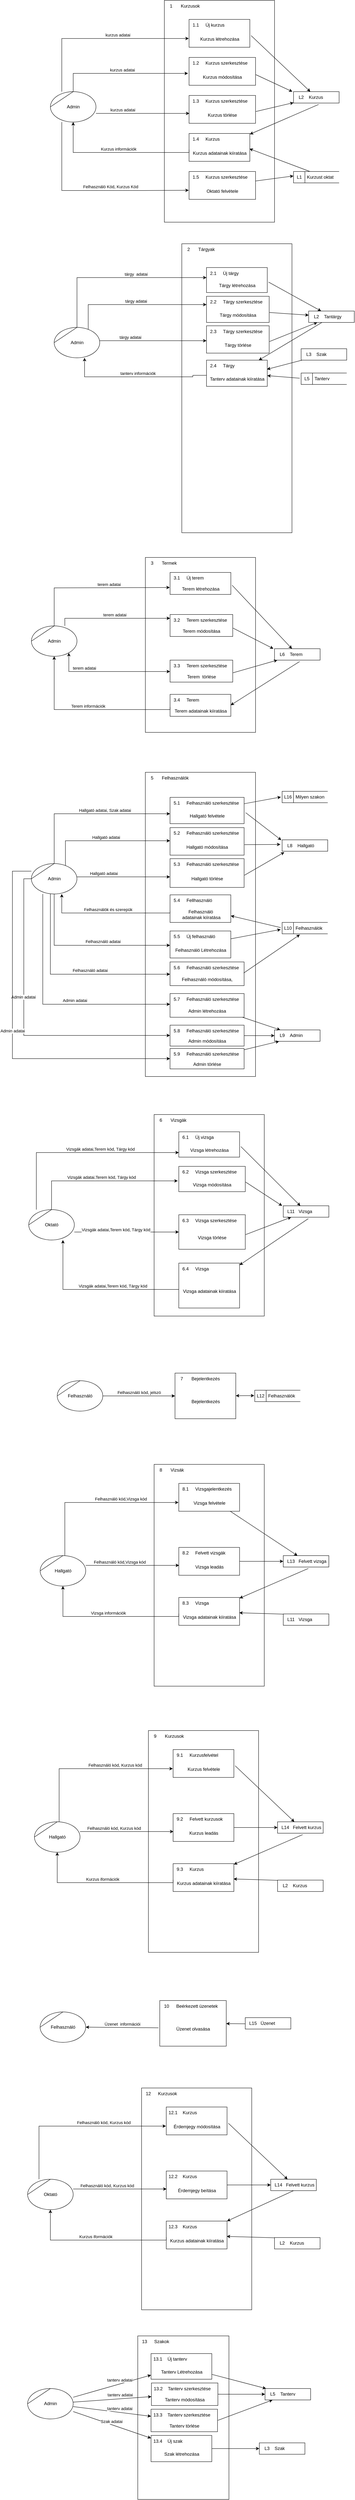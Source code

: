 <mxfile version="23.1.5" type="device">
  <diagram name="Page-1" id="D4jjd653WhLHZPP0HxEm">
    <mxGraphModel dx="2673" dy="3266" grid="1" gridSize="10" guides="1" tooltips="1" connect="1" arrows="1" fold="1" page="1" pageScale="1" pageWidth="827" pageHeight="1169" math="0" shadow="0">
      <root>
        <mxCell id="0" />
        <mxCell id="1" parent="0" />
        <mxCell id="g6qgAH0g6jWnOgv-mpRu-280" value="Kurzus" style="html=1;dashed=0;whitespace=wrap;shape=mxgraph.dfd.dataStoreID2;align=left;spacingLeft=38;container=1;collapsible=0;flipH=0;" parent="1" vertex="1">
          <mxGeometry x="1609.67" y="-820" width="120" height="30" as="geometry" />
        </mxCell>
        <mxCell id="g6qgAH0g6jWnOgv-mpRu-281" value="L2" style="text;html=1;strokeColor=none;fillColor=none;align=center;verticalAlign=middle;whiteSpace=wrap;rounded=0;connectable=0;allowArrows=0;movable=0;resizable=0;rotatable=0;cloneable=0;deletable=0;" parent="g6qgAH0g6jWnOgv-mpRu-280" vertex="1">
          <mxGeometry x="5" width="30" height="30" as="geometry" />
        </mxCell>
        <mxCell id="g6qgAH0g6jWnOgv-mpRu-282" value="" style="html=1;dashed=0;whitespace=wrap;shape=mxgraph.dfd.process;align=center;container=1;collapsible=0;spacingTop=30;" parent="1" vertex="1">
          <mxGeometry x="1269.67" y="-1060" width="290" height="583.291" as="geometry" />
        </mxCell>
        <mxCell id="g6qgAH0g6jWnOgv-mpRu-283" value="1" style="text;html=1;strokeColor=none;fillColor=none;align=center;verticalAlign=middle;whiteSpace=wrap;rounded=0;movable=0;resizable=0;rotatable=0;cloneable=0;deletable=0;connectable=0;allowArrows=0;pointerEvents=1;" parent="g6qgAH0g6jWnOgv-mpRu-282" vertex="1">
          <mxGeometry width="35" height="30" as="geometry" />
        </mxCell>
        <mxCell id="g6qgAH0g6jWnOgv-mpRu-284" value="Kurzusok" style="text;html=1;strokeColor=none;fillColor=none;align=left;verticalAlign=middle;whiteSpace=wrap;rounded=0;movable=0;resizable=0;connectable=0;allowArrows=0;rotatable=0;cloneable=0;deletable=0;spacingLeft=6;autosize=1;resizeWidth=0;" parent="g6qgAH0g6jWnOgv-mpRu-282" vertex="1">
          <mxGeometry x="35" width="80" height="30" as="geometry" />
        </mxCell>
        <mxCell id="g6qgAH0g6jWnOgv-mpRu-285" value="Kurzus létrehozása" style="html=1;dashed=0;whitespace=wrap;shape=mxgraph.dfd.process2;align=center;container=1;collapsible=0;spacingTop=30;" parent="g6qgAH0g6jWnOgv-mpRu-282" vertex="1">
          <mxGeometry x="65" y="49.999" width="160" height="73.291" as="geometry" />
        </mxCell>
        <mxCell id="g6qgAH0g6jWnOgv-mpRu-286" value="1.1" style="text;html=1;strokeColor=none;fillColor=none;align=center;verticalAlign=middle;whiteSpace=wrap;rounded=0;connectable=0;allowArrows=0;editable=1;movable=0;resizable=0;rotatable=0;deletable=0;locked=0;cloneable=0;" parent="g6qgAH0g6jWnOgv-mpRu-285" vertex="1">
          <mxGeometry width="35" height="30" as="geometry" />
        </mxCell>
        <mxCell id="g6qgAH0g6jWnOgv-mpRu-287" value="Új kurzus" style="text;strokeColor=none;fillColor=none;align=left;verticalAlign=middle;whiteSpace=wrap;rounded=0;autosize=1;connectable=0;allowArrows=0;movable=0;resizable=0;rotatable=0;deletable=0;cloneable=0;spacingLeft=6;fontStyle=0;html=1;" parent="g6qgAH0g6jWnOgv-mpRu-285" vertex="1">
          <mxGeometry x="35" width="80" height="30" as="geometry" />
        </mxCell>
        <mxCell id="g6qgAH0g6jWnOgv-mpRu-288" value="Kurzus módosítása" style="html=1;dashed=0;whitespace=wrap;shape=mxgraph.dfd.process2;align=center;container=1;collapsible=0;spacingTop=30;" parent="g6qgAH0g6jWnOgv-mpRu-282" vertex="1">
          <mxGeometry x="65" y="150" width="175" height="73.291" as="geometry" />
        </mxCell>
        <mxCell id="g6qgAH0g6jWnOgv-mpRu-289" value="1.2" style="text;html=1;strokeColor=none;fillColor=none;align=center;verticalAlign=middle;whiteSpace=wrap;rounded=0;connectable=0;allowArrows=0;editable=1;movable=0;resizable=0;rotatable=0;deletable=0;locked=0;cloneable=0;" parent="g6qgAH0g6jWnOgv-mpRu-288" vertex="1">
          <mxGeometry width="35" height="30" as="geometry" />
        </mxCell>
        <mxCell id="g6qgAH0g6jWnOgv-mpRu-290" value="Kurzus szerkesztése" style="text;strokeColor=none;fillColor=none;align=left;verticalAlign=middle;whiteSpace=wrap;rounded=0;autosize=1;connectable=0;allowArrows=0;movable=0;resizable=0;rotatable=0;deletable=0;cloneable=0;spacingLeft=6;fontStyle=0;html=1;" parent="g6qgAH0g6jWnOgv-mpRu-288" vertex="1">
          <mxGeometry x="35" width="140" height="30" as="geometry" />
        </mxCell>
        <mxCell id="g6qgAH0g6jWnOgv-mpRu-291" value="Kurzus törlése" style="html=1;dashed=0;whitespace=wrap;shape=mxgraph.dfd.process2;align=center;container=1;collapsible=0;spacingTop=30;" parent="g6qgAH0g6jWnOgv-mpRu-282" vertex="1">
          <mxGeometry x="65" y="250.0" width="175" height="73.291" as="geometry" />
        </mxCell>
        <mxCell id="g6qgAH0g6jWnOgv-mpRu-292" value="1.3" style="text;html=1;strokeColor=none;fillColor=none;align=center;verticalAlign=middle;whiteSpace=wrap;rounded=0;connectable=0;allowArrows=0;editable=1;movable=0;resizable=0;rotatable=0;deletable=0;locked=0;cloneable=0;" parent="g6qgAH0g6jWnOgv-mpRu-291" vertex="1">
          <mxGeometry width="35" height="30" as="geometry" />
        </mxCell>
        <mxCell id="g6qgAH0g6jWnOgv-mpRu-293" value="Kurzus szerkesztése" style="text;strokeColor=none;fillColor=none;align=left;verticalAlign=middle;whiteSpace=wrap;rounded=0;autosize=1;connectable=0;allowArrows=0;movable=0;resizable=0;rotatable=0;deletable=0;cloneable=0;spacingLeft=6;fontStyle=0;html=1;" parent="g6qgAH0g6jWnOgv-mpRu-291" vertex="1">
          <mxGeometry x="35" width="140" height="30" as="geometry" />
        </mxCell>
        <mxCell id="g6qgAH0g6jWnOgv-mpRu-294" value="Kurzus adatainak kiíratása" style="html=1;dashed=0;whitespace=wrap;shape=mxgraph.dfd.process2;align=center;container=1;collapsible=0;spacingTop=30;" parent="g6qgAH0g6jWnOgv-mpRu-282" vertex="1">
          <mxGeometry x="65" y="350.0" width="160" height="73.291" as="geometry" />
        </mxCell>
        <mxCell id="g6qgAH0g6jWnOgv-mpRu-295" value="1.4" style="text;html=1;strokeColor=none;fillColor=none;align=center;verticalAlign=middle;whiteSpace=wrap;rounded=0;connectable=0;allowArrows=0;editable=1;movable=0;resizable=0;rotatable=0;deletable=0;locked=0;cloneable=0;" parent="g6qgAH0g6jWnOgv-mpRu-294" vertex="1">
          <mxGeometry width="35" height="30" as="geometry" />
        </mxCell>
        <mxCell id="g6qgAH0g6jWnOgv-mpRu-296" value="Kurzus" style="text;strokeColor=none;fillColor=none;align=left;verticalAlign=middle;whiteSpace=wrap;rounded=0;autosize=1;connectable=0;allowArrows=0;movable=0;resizable=0;rotatable=0;deletable=0;cloneable=0;spacingLeft=6;fontStyle=0;html=1;" parent="g6qgAH0g6jWnOgv-mpRu-294" vertex="1">
          <mxGeometry x="35" width="60" height="30" as="geometry" />
        </mxCell>
        <mxCell id="g6qgAH0g6jWnOgv-mpRu-297" value="Oktató felvétele" style="html=1;dashed=0;whitespace=wrap;shape=mxgraph.dfd.process2;align=center;container=1;collapsible=0;spacingTop=30;" parent="g6qgAH0g6jWnOgv-mpRu-282" vertex="1">
          <mxGeometry x="65" y="450" width="175" height="73.291" as="geometry" />
        </mxCell>
        <mxCell id="g6qgAH0g6jWnOgv-mpRu-298" value="1.5" style="text;html=1;strokeColor=none;fillColor=none;align=center;verticalAlign=middle;whiteSpace=wrap;rounded=0;connectable=0;allowArrows=0;editable=1;movable=0;resizable=0;rotatable=0;deletable=0;locked=0;cloneable=0;" parent="g6qgAH0g6jWnOgv-mpRu-297" vertex="1">
          <mxGeometry width="35" height="30" as="geometry" />
        </mxCell>
        <mxCell id="g6qgAH0g6jWnOgv-mpRu-299" value="Kurzus szerkesztése" style="text;strokeColor=none;fillColor=none;align=left;verticalAlign=middle;whiteSpace=wrap;rounded=0;autosize=1;connectable=0;allowArrows=0;movable=0;resizable=0;rotatable=0;deletable=0;cloneable=0;spacingLeft=6;fontStyle=0;html=1;" parent="g6qgAH0g6jWnOgv-mpRu-297" vertex="1">
          <mxGeometry x="35" width="140" height="30" as="geometry" />
        </mxCell>
        <mxCell id="g6qgAH0g6jWnOgv-mpRu-300" value="Kurzust oktat" style="html=1;dashed=0;whitespace=wrap;shape=mxgraph.dfd.dataStoreID;align=left;spacingLeft=33;container=1;collapsible=0;autosize=0;flipH=0;" parent="1" vertex="1">
          <mxGeometry x="1609.67" y="-610" width="120" height="30" as="geometry" />
        </mxCell>
        <mxCell id="g6qgAH0g6jWnOgv-mpRu-301" value="L1" style="text;html=1;strokeColor=none;fillColor=none;align=center;verticalAlign=middle;whiteSpace=wrap;rounded=0;movable=0;resizable=0;rotatable=0;cloneable=0;deletable=0;allowArrows=0;connectable=0;" parent="g6qgAH0g6jWnOgv-mpRu-300" vertex="1">
          <mxGeometry width="30" height="30" as="geometry" />
        </mxCell>
        <mxCell id="g6qgAH0g6jWnOgv-mpRu-302" value="" style="endArrow=classic;startArrow=none;html=1;rounded=0;verticalAlign=bottom;entryX=-0.002;entryY=0.392;entryDx=0;entryDy=0;entryPerimeter=0;startFill=0;" parent="1" source="g6qgAH0g6jWnOgv-mpRu-297" target="g6qgAH0g6jWnOgv-mpRu-300" edge="1">
          <mxGeometry width="50" height="50" relative="1" as="geometry">
            <mxPoint x="1009.67" y="-750" as="sourcePoint" />
            <mxPoint x="1569.67" y="-930" as="targetPoint" />
          </mxGeometry>
        </mxCell>
        <mxCell id="g6qgAH0g6jWnOgv-mpRu-303" value="Admin" style="shape=stencil(tZRtjoMgEIZPw98GJR6gYXfvQe10nZQCAbYft99RNKlW7GajiTGZeeXhnZGBCRka5YCVvGHig5VlwTm9Kb5NYhUc1DElr8qjOmhISojenuGGx9gz0DTgMbaq+GR8T9+0j5C1NYYgaE0YKU86wRQaWsvvCdZv/xhFjvgXiOB7kynLyq+/Y3fVNuBiI79j7OB+db/rgceOi61+3Grg4v9YISmTO9xCHlR9/vb2xxxnzYDW6AK8OfLTeZzO66ynzM5CnqyHBUsn1DqN9UITnWoH/kUY5Iu9PtVUzRY1jx4IGk22K9UioSs+44+uvFxl3bKX1nTZdE12iV8=);whiteSpace=wrap;html=1;" parent="1" vertex="1">
          <mxGeometry x="969.67" y="-820" width="120" height="80" as="geometry" />
        </mxCell>
        <mxCell id="g6qgAH0g6jWnOgv-mpRu-304" value="" style="endArrow=none;startArrow=classic;html=1;rounded=0;verticalAlign=bottom;entryX=0.55;entryY=1.123;entryDx=0;entryDy=0;entryPerimeter=0;endFill=0;" parent="1" source="g6qgAH0g6jWnOgv-mpRu-294" target="g6qgAH0g6jWnOgv-mpRu-280" edge="1">
          <mxGeometry width="50" height="50" relative="1" as="geometry">
            <mxPoint x="1419.67" y="-830" as="sourcePoint" />
            <mxPoint x="1329.67" y="-570" as="targetPoint" />
          </mxGeometry>
        </mxCell>
        <mxCell id="g6qgAH0g6jWnOgv-mpRu-305" value="" style="endArrow=classic;html=1;rounded=0;verticalAlign=bottom;exitX=1.005;exitY=0.576;exitDx=0;exitDy=0;exitPerimeter=0;" parent="1" source="g6qgAH0g6jWnOgv-mpRu-291" target="g6qgAH0g6jWnOgv-mpRu-280" edge="1">
          <mxGeometry width="50" height="50" relative="1" as="geometry">
            <mxPoint x="1129.67" y="-630" as="sourcePoint" />
            <mxPoint x="1249.67" y="-630" as="targetPoint" />
          </mxGeometry>
        </mxCell>
        <mxCell id="g6qgAH0g6jWnOgv-mpRu-306" value="" style="endArrow=classic;html=1;rounded=0;verticalAlign=bottom;exitX=1.005;exitY=0.619;exitDx=0;exitDy=0;exitPerimeter=0;entryX=-0.025;entryY=0;entryDx=0;entryDy=0;entryPerimeter=0;" parent="1" source="g6qgAH0g6jWnOgv-mpRu-288" target="g6qgAH0g6jWnOgv-mpRu-280" edge="1">
          <mxGeometry width="50" height="50" relative="1" as="geometry">
            <mxPoint x="1129.67" y="-630" as="sourcePoint" />
            <mxPoint x="1249.67" y="-630" as="targetPoint" />
          </mxGeometry>
        </mxCell>
        <mxCell id="g6qgAH0g6jWnOgv-mpRu-307" value="" style="endArrow=classic;html=1;rounded=0;verticalAlign=bottom;exitX=1.021;exitY=0.582;exitDx=0;exitDy=0;exitPerimeter=0;" parent="1" source="g6qgAH0g6jWnOgv-mpRu-285" target="g6qgAH0g6jWnOgv-mpRu-280" edge="1">
          <mxGeometry width="50" height="50" relative="1" as="geometry">
            <mxPoint x="1129.67" y="-840" as="sourcePoint" />
            <mxPoint x="1249.67" y="-840" as="targetPoint" />
          </mxGeometry>
        </mxCell>
        <mxCell id="g6qgAH0g6jWnOgv-mpRu-308" value="kurzus adatai" style="endArrow=none;html=1;rounded=0;verticalAlign=bottom;edgeStyle=orthogonalEdgeStyle;startArrow=classic;startFill=1;exitX=0.005;exitY=0.645;exitDx=0;exitDy=0;exitPerimeter=0;endFill=0;" parent="1" source="g6qgAH0g6jWnOgv-mpRu-291" target="g6qgAH0g6jWnOgv-mpRu-303" edge="1">
          <mxGeometry x="0.43" width="50" height="50" relative="1" as="geometry">
            <mxPoint x="811.099" y="-590" as="sourcePoint" />
            <mxPoint x="1269.67" y="-830" as="targetPoint" />
            <Array as="points">
              <mxPoint x="1159.67" y="-763" />
              <mxPoint x="1159.67" y="-763" />
            </Array>
            <mxPoint as="offset" />
          </mxGeometry>
        </mxCell>
        <mxCell id="g6qgAH0g6jWnOgv-mpRu-309" value="Kurzus információk" style="endArrow=classic;html=1;rounded=0;verticalAlign=bottom;edgeStyle=orthogonalEdgeStyle;exitX=0;exitY=0.579;exitDx=0;exitDy=0;exitPerimeter=0;" parent="1" source="g6qgAH0g6jWnOgv-mpRu-294" target="g6qgAH0g6jWnOgv-mpRu-303" edge="1">
          <mxGeometry x="-0.017" width="50" height="50" relative="1" as="geometry">
            <mxPoint x="1189.67" y="-710" as="sourcePoint" />
            <mxPoint x="819.39" y="-589.28" as="targetPoint" />
            <Array as="points">
              <mxPoint x="1334.67" y="-660" />
              <mxPoint x="1029.67" y="-660" />
            </Array>
            <mxPoint as="offset" />
          </mxGeometry>
        </mxCell>
        <mxCell id="g6qgAH0g6jWnOgv-mpRu-310" value="kurzus adatai" style="endArrow=none;html=1;rounded=0;verticalAlign=bottom;edgeStyle=orthogonalEdgeStyle;startArrow=classic;startFill=1;exitX=-0.016;exitY=0.573;exitDx=0;exitDy=0;exitPerimeter=0;endFill=0;" parent="1" source="g6qgAH0g6jWnOgv-mpRu-288" target="g6qgAH0g6jWnOgv-mpRu-303" edge="1">
          <mxGeometry x="-0.016" width="50" height="50" relative="1" as="geometry">
            <mxPoint x="1345.67" y="-753" as="sourcePoint" />
            <mxPoint x="1099.67" y="-753" as="targetPoint" />
            <Array as="points" />
            <mxPoint as="offset" />
          </mxGeometry>
        </mxCell>
        <mxCell id="g6qgAH0g6jWnOgv-mpRu-311" value="kurzus adatai" style="endArrow=none;html=1;rounded=0;verticalAlign=bottom;edgeStyle=orthogonalEdgeStyle;startArrow=classic;startFill=1;exitX=-0.005;exitY=0.685;exitDx=0;exitDy=0;exitPerimeter=0;endFill=0;" parent="1" source="g6qgAH0g6jWnOgv-mpRu-285" target="g6qgAH0g6jWnOgv-mpRu-303" edge="1">
          <mxGeometry x="-0.215" width="50" height="50" relative="1" as="geometry">
            <mxPoint x="1355.67" y="-743" as="sourcePoint" />
            <mxPoint x="1109.67" y="-743" as="targetPoint" />
            <Array as="points">
              <mxPoint x="999.67" y="-960" />
            </Array>
            <mxPoint x="-1" as="offset" />
          </mxGeometry>
        </mxCell>
        <mxCell id="g6qgAH0g6jWnOgv-mpRu-312" value="Felhasználó Kód, Kurzus Kód" style="endArrow=classic;html=1;rounded=0;verticalAlign=bottom;edgeStyle=orthogonalEdgeStyle;entryX=-0.005;entryY=0.674;entryDx=0;entryDy=0;entryPerimeter=0;" parent="1" source="g6qgAH0g6jWnOgv-mpRu-303" target="g6qgAH0g6jWnOgv-mpRu-297" edge="1">
          <mxGeometry x="0.198" y="1" width="50" height="50" relative="1" as="geometry">
            <mxPoint x="1319.67" y="-620" as="sourcePoint" />
            <mxPoint x="1439.67" y="-620" as="targetPoint" />
            <Array as="points">
              <mxPoint x="999.67" y="-560" />
              <mxPoint x="1211.67" y="-560" />
            </Array>
            <mxPoint as="offset" />
          </mxGeometry>
        </mxCell>
        <mxCell id="g6qgAH0g6jWnOgv-mpRu-313" value="" style="endArrow=classic;html=1;rounded=0;verticalAlign=bottom;exitX=0.361;exitY=0.004;exitDx=0;exitDy=0;exitPerimeter=0;entryX=0.995;entryY=0.55;entryDx=0;entryDy=0;entryPerimeter=0;" parent="1" source="g6qgAH0g6jWnOgv-mpRu-300" target="g6qgAH0g6jWnOgv-mpRu-294" edge="1">
          <mxGeometry width="50" height="50" relative="1" as="geometry">
            <mxPoint x="1249.67" y="-630" as="sourcePoint" />
            <mxPoint x="1369.67" y="-630" as="targetPoint" />
          </mxGeometry>
        </mxCell>
        <mxCell id="g6qgAH0g6jWnOgv-mpRu-314" value="Tantárgy" style="html=1;dashed=0;whitespace=wrap;shape=mxgraph.dfd.dataStoreID2;align=left;spacingLeft=38;container=1;collapsible=0;flipH=0;" parent="1" vertex="1">
          <mxGeometry x="1649.58" y="-243.02" width="120" height="30" as="geometry" />
        </mxCell>
        <mxCell id="g6qgAH0g6jWnOgv-mpRu-315" value="L2" style="text;html=1;strokeColor=none;fillColor=none;align=center;verticalAlign=middle;whiteSpace=wrap;rounded=0;connectable=0;allowArrows=0;movable=0;resizable=0;rotatable=0;cloneable=0;deletable=0;" parent="g6qgAH0g6jWnOgv-mpRu-314" vertex="1">
          <mxGeometry x="5" width="30" height="30" as="geometry" />
        </mxCell>
        <mxCell id="g6qgAH0g6jWnOgv-mpRu-316" value="" style="html=1;dashed=0;whitespace=wrap;shape=mxgraph.dfd.process;align=center;container=1;collapsible=0;spacingTop=30;" parent="1" vertex="1">
          <mxGeometry x="1315.58" y="-420" width="290" height="760" as="geometry" />
        </mxCell>
        <mxCell id="g6qgAH0g6jWnOgv-mpRu-317" value="2" style="text;html=1;strokeColor=none;fillColor=none;align=center;verticalAlign=middle;whiteSpace=wrap;rounded=0;movable=0;resizable=0;rotatable=0;cloneable=0;deletable=0;connectable=0;allowArrows=0;pointerEvents=1;" parent="g6qgAH0g6jWnOgv-mpRu-316" vertex="1">
          <mxGeometry width="35" height="30" as="geometry" />
        </mxCell>
        <mxCell id="g6qgAH0g6jWnOgv-mpRu-318" value="Tárgyak" style="text;html=1;strokeColor=none;fillColor=none;align=left;verticalAlign=middle;whiteSpace=wrap;rounded=0;movable=0;resizable=0;connectable=0;allowArrows=0;rotatable=0;cloneable=0;deletable=0;spacingLeft=6;autosize=1;resizeWidth=0;" parent="g6qgAH0g6jWnOgv-mpRu-316" vertex="1">
          <mxGeometry x="35" width="70" height="30" as="geometry" />
        </mxCell>
        <mxCell id="g6qgAH0g6jWnOgv-mpRu-319" value="Tárgy létrehozása" style="html=1;dashed=0;whitespace=wrap;shape=mxgraph.dfd.process2;align=center;container=1;collapsible=0;spacingTop=30;" parent="g6qgAH0g6jWnOgv-mpRu-316" vertex="1">
          <mxGeometry x="65" y="62.606" width="160" height="65.705" as="geometry" />
        </mxCell>
        <mxCell id="g6qgAH0g6jWnOgv-mpRu-320" value="2.1" style="text;html=1;strokeColor=none;fillColor=none;align=center;verticalAlign=middle;whiteSpace=wrap;rounded=0;connectable=0;allowArrows=0;editable=1;movable=0;resizable=0;rotatable=0;deletable=0;locked=0;cloneable=0;" parent="g6qgAH0g6jWnOgv-mpRu-319" vertex="1">
          <mxGeometry width="35" height="30" as="geometry" />
        </mxCell>
        <mxCell id="g6qgAH0g6jWnOgv-mpRu-321" value="Új tárgy" style="text;strokeColor=none;fillColor=none;align=left;verticalAlign=middle;whiteSpace=wrap;rounded=0;autosize=1;connectable=0;allowArrows=0;movable=0;resizable=0;rotatable=0;deletable=0;cloneable=0;spacingLeft=6;fontStyle=0;html=1;" parent="g6qgAH0g6jWnOgv-mpRu-319" vertex="1">
          <mxGeometry x="35" width="70" height="30" as="geometry" />
        </mxCell>
        <mxCell id="g6qgAH0g6jWnOgv-mpRu-322" value="Tárgy módosítása" style="html=1;dashed=0;whitespace=wrap;shape=mxgraph.dfd.process2;align=center;container=1;collapsible=0;spacingTop=30;" parent="g6qgAH0g6jWnOgv-mpRu-316" vertex="1">
          <mxGeometry x="65" y="138.182" width="165" height="68.795" as="geometry" />
        </mxCell>
        <mxCell id="g6qgAH0g6jWnOgv-mpRu-323" value="2.2" style="text;html=1;strokeColor=none;fillColor=none;align=center;verticalAlign=middle;whiteSpace=wrap;rounded=0;connectable=0;allowArrows=0;editable=1;movable=0;resizable=0;rotatable=0;deletable=0;locked=0;cloneable=0;" parent="g6qgAH0g6jWnOgv-mpRu-322" vertex="1">
          <mxGeometry width="35" height="30" as="geometry" />
        </mxCell>
        <mxCell id="g6qgAH0g6jWnOgv-mpRu-324" value="Tárgy szerkesztése" style="text;strokeColor=none;fillColor=none;align=left;verticalAlign=middle;whiteSpace=wrap;rounded=0;autosize=1;connectable=0;allowArrows=0;movable=0;resizable=0;rotatable=0;deletable=0;cloneable=0;spacingLeft=6;fontStyle=0;html=1;" parent="g6qgAH0g6jWnOgv-mpRu-322" vertex="1">
          <mxGeometry x="35" width="130" height="30" as="geometry" />
        </mxCell>
        <mxCell id="g6qgAH0g6jWnOgv-mpRu-325" value="Tárgy törlése" style="html=1;dashed=0;whitespace=wrap;shape=mxgraph.dfd.process2;align=center;container=1;collapsible=0;spacingTop=30;" parent="g6qgAH0g6jWnOgv-mpRu-316" vertex="1">
          <mxGeometry x="65" y="215.751" width="165" height="71.884" as="geometry" />
        </mxCell>
        <mxCell id="g6qgAH0g6jWnOgv-mpRu-326" value="2.3" style="text;html=1;strokeColor=none;fillColor=none;align=center;verticalAlign=middle;whiteSpace=wrap;rounded=0;connectable=0;allowArrows=0;editable=1;movable=0;resizable=0;rotatable=0;deletable=0;locked=0;cloneable=0;" parent="g6qgAH0g6jWnOgv-mpRu-325" vertex="1">
          <mxGeometry width="35" height="30" as="geometry" />
        </mxCell>
        <mxCell id="g6qgAH0g6jWnOgv-mpRu-327" value="Tárgy szerkesztése" style="text;strokeColor=none;fillColor=none;align=left;verticalAlign=middle;whiteSpace=wrap;rounded=0;autosize=1;connectable=0;allowArrows=0;movable=0;resizable=0;rotatable=0;deletable=0;cloneable=0;spacingLeft=6;fontStyle=0;html=1;" parent="g6qgAH0g6jWnOgv-mpRu-325" vertex="1">
          <mxGeometry x="35" width="130" height="30" as="geometry" />
        </mxCell>
        <mxCell id="g6qgAH0g6jWnOgv-mpRu-328" value="Tanterv adatainak kiíratása" style="html=1;dashed=0;whitespace=wrap;shape=mxgraph.dfd.process2;align=center;container=1;collapsible=0;spacingTop=30;" parent="g6qgAH0g6jWnOgv-mpRu-316" vertex="1">
          <mxGeometry x="65" y="306.132" width="160" height="68.933" as="geometry" />
        </mxCell>
        <mxCell id="g6qgAH0g6jWnOgv-mpRu-329" value="2.4" style="text;html=1;strokeColor=none;fillColor=none;align=center;verticalAlign=middle;whiteSpace=wrap;rounded=0;connectable=0;allowArrows=0;editable=1;movable=0;resizable=0;rotatable=0;deletable=0;locked=0;cloneable=0;" parent="g6qgAH0g6jWnOgv-mpRu-328" vertex="1">
          <mxGeometry width="35" height="30" as="geometry" />
        </mxCell>
        <mxCell id="g6qgAH0g6jWnOgv-mpRu-330" value="Tárgy" style="text;strokeColor=none;fillColor=none;align=left;verticalAlign=middle;whiteSpace=wrap;rounded=0;autosize=1;connectable=0;allowArrows=0;movable=0;resizable=0;rotatable=0;deletable=0;cloneable=0;spacingLeft=6;fontStyle=0;html=1;" parent="g6qgAH0g6jWnOgv-mpRu-328" vertex="1">
          <mxGeometry x="35" width="60" height="30" as="geometry" />
        </mxCell>
        <mxCell id="g6qgAH0g6jWnOgv-mpRu-344" value="Admin" style="shape=stencil(tZRtjoMgEIZPw98GJR6gYXfvQe10nZQCAbYft99RNKlW7GajiTGZeeXhnZGBCRka5YCVvGHig5VlwTm9Kb5NYhUc1DElr8qjOmhISojenuGGx9gz0DTgMbaq+GR8T9+0j5C1NYYgaE0YKU86wRQaWsvvCdZv/xhFjvgXiOB7kynLyq+/Y3fVNuBiI79j7OB+db/rgceOi61+3Grg4v9YISmTO9xCHlR9/vb2xxxnzYDW6AK8OfLTeZzO66ynzM5CnqyHBUsn1DqN9UITnWoH/kUY5Iu9PtVUzRY1jx4IGk22K9UioSs+44+uvFxl3bKX1nTZdE12iV8=);whiteSpace=wrap;html=1;" parent="1" vertex="1">
          <mxGeometry x="979.58" y="-200" width="120" height="80" as="geometry" />
        </mxCell>
        <mxCell id="g6qgAH0g6jWnOgv-mpRu-345" value="" style="endArrow=none;startArrow=classic;html=1;rounded=0;verticalAlign=bottom;endFill=0;" parent="1" source="g6qgAH0g6jWnOgv-mpRu-328" target="g6qgAH0g6jWnOgv-mpRu-314" edge="1">
          <mxGeometry width="50" height="50" relative="1" as="geometry">
            <mxPoint x="1429.58" y="-210" as="sourcePoint" />
            <mxPoint x="1679.58" y="-170" as="targetPoint" />
          </mxGeometry>
        </mxCell>
        <mxCell id="g6qgAH0g6jWnOgv-mpRu-346" value="" style="endArrow=classic;html=1;rounded=0;verticalAlign=bottom;exitX=1.005;exitY=0.576;exitDx=0;exitDy=0;exitPerimeter=0;" parent="1" source="g6qgAH0g6jWnOgv-mpRu-325" target="g6qgAH0g6jWnOgv-mpRu-314" edge="1">
          <mxGeometry width="50" height="50" relative="1" as="geometry">
            <mxPoint x="1139.58" y="-10" as="sourcePoint" />
            <mxPoint x="1259.58" y="-10" as="targetPoint" />
          </mxGeometry>
        </mxCell>
        <mxCell id="g6qgAH0g6jWnOgv-mpRu-347" value="" style="endArrow=classic;html=1;rounded=0;verticalAlign=bottom;exitX=1.005;exitY=0.619;exitDx=0;exitDy=0;exitPerimeter=0;" parent="1" source="g6qgAH0g6jWnOgv-mpRu-322" target="g6qgAH0g6jWnOgv-mpRu-314" edge="1">
          <mxGeometry width="50" height="50" relative="1" as="geometry">
            <mxPoint x="1139.58" y="-10" as="sourcePoint" />
            <mxPoint x="1259.58" y="-10" as="targetPoint" />
          </mxGeometry>
        </mxCell>
        <mxCell id="g6qgAH0g6jWnOgv-mpRu-348" value="" style="endArrow=classic;html=1;rounded=0;verticalAlign=bottom;exitX=1.021;exitY=0.582;exitDx=0;exitDy=0;exitPerimeter=0;" parent="1" source="g6qgAH0g6jWnOgv-mpRu-319" target="g6qgAH0g6jWnOgv-mpRu-314" edge="1">
          <mxGeometry width="50" height="50" relative="1" as="geometry">
            <mxPoint x="1139.58" y="-220" as="sourcePoint" />
            <mxPoint x="1259.58" y="-220" as="targetPoint" />
          </mxGeometry>
        </mxCell>
        <mxCell id="g6qgAH0g6jWnOgv-mpRu-349" value="tárgy adatai" style="endArrow=none;html=1;rounded=0;verticalAlign=bottom;edgeStyle=orthogonalEdgeStyle;startArrow=classic;startFill=1;endFill=0;" parent="1" source="g6qgAH0g6jWnOgv-mpRu-325" target="g6qgAH0g6jWnOgv-mpRu-344" edge="1">
          <mxGeometry x="0.43" width="50" height="50" relative="1" as="geometry">
            <mxPoint x="821.009" y="30" as="sourcePoint" />
            <mxPoint x="1279.58" y="-210" as="targetPoint" />
            <Array as="points">
              <mxPoint x="1189.58" y="-165" />
              <mxPoint x="1189.58" y="-165" />
            </Array>
            <mxPoint as="offset" />
          </mxGeometry>
        </mxCell>
        <mxCell id="g6qgAH0g6jWnOgv-mpRu-350" value="tanterv információk" style="endArrow=classic;html=1;rounded=0;verticalAlign=bottom;edgeStyle=orthogonalEdgeStyle;exitX=0;exitY=0.579;exitDx=0;exitDy=0;exitPerimeter=0;" parent="1" source="g6qgAH0g6jWnOgv-mpRu-328" target="g6qgAH0g6jWnOgv-mpRu-344" edge="1">
          <mxGeometry x="-0.017" width="50" height="50" relative="1" as="geometry">
            <mxPoint x="1199.58" y="-90" as="sourcePoint" />
            <mxPoint x="829.3" y="30.72" as="targetPoint" />
            <Array as="points">
              <mxPoint x="1344.58" y="-70" />
              <mxPoint x="1059.58" y="-70" />
            </Array>
            <mxPoint as="offset" />
          </mxGeometry>
        </mxCell>
        <mxCell id="g6qgAH0g6jWnOgv-mpRu-351" value="tárgy adatai" style="endArrow=none;html=1;rounded=0;verticalAlign=bottom;edgeStyle=orthogonalEdgeStyle;startArrow=classic;startFill=1;entryX=0.747;entryY=0.074;entryDx=0;entryDy=0;entryPerimeter=0;endFill=0;" parent="1" source="g6qgAH0g6jWnOgv-mpRu-322" target="g6qgAH0g6jWnOgv-mpRu-344" edge="1">
          <mxGeometry x="-0.018" width="50" height="50" relative="1" as="geometry">
            <mxPoint x="1355.58" y="-133" as="sourcePoint" />
            <mxPoint x="1109.58" y="-133" as="targetPoint" />
            <Array as="points">
              <mxPoint x="1069.67" y="-260" />
            </Array>
            <mxPoint as="offset" />
          </mxGeometry>
        </mxCell>
        <mxCell id="g6qgAH0g6jWnOgv-mpRu-352" value="tárgy&amp;nbsp; adatai" style="endArrow=none;html=1;rounded=0;verticalAlign=bottom;edgeStyle=orthogonalEdgeStyle;startArrow=classic;startFill=1;endFill=0;" parent="1" source="g6qgAH0g6jWnOgv-mpRu-319" target="g6qgAH0g6jWnOgv-mpRu-344" edge="1">
          <mxGeometry x="-0.215" width="50" height="50" relative="1" as="geometry">
            <mxPoint x="1365.58" y="-123" as="sourcePoint" />
            <mxPoint x="1119.58" y="-123" as="targetPoint" />
            <Array as="points">
              <mxPoint x="1039.67" y="-331" />
            </Array>
            <mxPoint x="-1" as="offset" />
          </mxGeometry>
        </mxCell>
        <mxCell id="g6qgAH0g6jWnOgv-mpRu-354" value="Tanterv" style="html=1;dashed=0;whitespace=wrap;shape=mxgraph.dfd.dataStoreID;align=left;spacingLeft=33;container=1;collapsible=0;autosize=0;" parent="1" vertex="1">
          <mxGeometry x="1629.67" y="-80" width="120" height="30" as="geometry" />
        </mxCell>
        <mxCell id="g6qgAH0g6jWnOgv-mpRu-355" value="L5" style="text;html=1;strokeColor=none;fillColor=none;align=center;verticalAlign=middle;whiteSpace=wrap;rounded=0;movable=0;resizable=0;rotatable=0;cloneable=0;deletable=0;allowArrows=0;connectable=0;" parent="g6qgAH0g6jWnOgv-mpRu-354" vertex="1">
          <mxGeometry width="30" height="30" as="geometry" />
        </mxCell>
        <mxCell id="g6qgAH0g6jWnOgv-mpRu-356" value="" style="endArrow=classic;html=1;rounded=0;verticalAlign=bottom;entryX=0.995;entryY=0.349;entryDx=0;entryDy=0;entryPerimeter=0;" parent="1" source="g6qgAH0g6jWnOgv-mpRu-362" target="g6qgAH0g6jWnOgv-mpRu-328" edge="1">
          <mxGeometry width="50" height="50" relative="1" as="geometry">
            <mxPoint x="1619.94" y="-81.19" as="sourcePoint" />
            <mxPoint x="1649.58" y="-140" as="targetPoint" />
          </mxGeometry>
        </mxCell>
        <mxCell id="g6qgAH0g6jWnOgv-mpRu-357" value="" style="endArrow=classic;html=1;rounded=0;verticalAlign=bottom;exitX=-0.032;exitY=0.453;exitDx=0;exitDy=0;exitPerimeter=0;" parent="1" source="g6qgAH0g6jWnOgv-mpRu-354" target="g6qgAH0g6jWnOgv-mpRu-328" edge="1">
          <mxGeometry width="50" height="50" relative="1" as="geometry">
            <mxPoint x="1399.58" y="80" as="sourcePoint" />
            <mxPoint x="1499.58" y="-50" as="targetPoint" />
          </mxGeometry>
        </mxCell>
        <mxCell id="g6qgAH0g6jWnOgv-mpRu-362" value="Szak" style="html=1;dashed=0;whitespace=wrap;shape=mxgraph.dfd.dataStoreID2;align=left;spacingLeft=38;container=1;collapsible=0;" parent="1" vertex="1">
          <mxGeometry x="1629.67" y="-143.87" width="120" height="30" as="geometry" />
        </mxCell>
        <mxCell id="g6qgAH0g6jWnOgv-mpRu-363" value="L3" style="text;html=1;strokeColor=none;fillColor=none;align=center;verticalAlign=middle;whiteSpace=wrap;rounded=0;connectable=0;allowArrows=0;movable=0;resizable=0;rotatable=0;cloneable=0;deletable=0;" parent="g6qgAH0g6jWnOgv-mpRu-362" vertex="1">
          <mxGeometry x="5" width="30" height="30" as="geometry" />
        </mxCell>
        <mxCell id="g6qgAH0g6jWnOgv-mpRu-368" value="Terem" style="html=1;dashed=0;whitespace=wrap;shape=mxgraph.dfd.dataStoreID2;align=left;spacingLeft=38;container=1;collapsible=0;flipH=0;" parent="1" vertex="1">
          <mxGeometry x="1559.67" y="645" width="120" height="30" as="geometry" />
        </mxCell>
        <mxCell id="g6qgAH0g6jWnOgv-mpRu-369" value="L6" style="text;html=1;strokeColor=none;fillColor=none;align=center;verticalAlign=middle;whiteSpace=wrap;rounded=0;connectable=0;allowArrows=0;movable=0;resizable=0;rotatable=0;cloneable=0;deletable=0;" parent="g6qgAH0g6jWnOgv-mpRu-368" vertex="1">
          <mxGeometry x="5" width="30" height="30" as="geometry" />
        </mxCell>
        <mxCell id="g6qgAH0g6jWnOgv-mpRu-370" value="" style="html=1;dashed=0;whitespace=wrap;shape=mxgraph.dfd.process;align=center;container=1;collapsible=0;spacingTop=30;" parent="1" vertex="1">
          <mxGeometry x="1219.67" y="405" width="290" height="460" as="geometry" />
        </mxCell>
        <mxCell id="g6qgAH0g6jWnOgv-mpRu-371" value="3" style="text;html=1;strokeColor=none;fillColor=none;align=center;verticalAlign=middle;whiteSpace=wrap;rounded=0;movable=0;resizable=0;rotatable=0;cloneable=0;deletable=0;connectable=0;allowArrows=0;pointerEvents=1;" parent="g6qgAH0g6jWnOgv-mpRu-370" vertex="1">
          <mxGeometry width="35" height="30" as="geometry" />
        </mxCell>
        <mxCell id="g6qgAH0g6jWnOgv-mpRu-372" value="Termek" style="text;html=1;strokeColor=none;fillColor=none;align=left;verticalAlign=middle;whiteSpace=wrap;rounded=0;movable=0;resizable=0;connectable=0;allowArrows=0;rotatable=0;cloneable=0;deletable=0;spacingLeft=6;autosize=1;resizeWidth=0;" parent="g6qgAH0g6jWnOgv-mpRu-370" vertex="1">
          <mxGeometry x="35" width="70" height="30" as="geometry" />
        </mxCell>
        <mxCell id="g6qgAH0g6jWnOgv-mpRu-373" value="Terem létrehozása" style="html=1;dashed=0;whitespace=wrap;shape=mxgraph.dfd.process2;align=center;container=1;collapsible=0;spacingTop=30;" parent="g6qgAH0g6jWnOgv-mpRu-370" vertex="1">
          <mxGeometry x="65" y="39.431" width="160" height="57.799" as="geometry" />
        </mxCell>
        <mxCell id="g6qgAH0g6jWnOgv-mpRu-374" value="3.1" style="text;html=1;strokeColor=none;fillColor=none;align=center;verticalAlign=middle;whiteSpace=wrap;rounded=0;connectable=0;allowArrows=0;editable=1;movable=0;resizable=0;rotatable=0;deletable=0;locked=0;cloneable=0;" parent="g6qgAH0g6jWnOgv-mpRu-373" vertex="1">
          <mxGeometry width="35" height="30" as="geometry" />
        </mxCell>
        <mxCell id="g6qgAH0g6jWnOgv-mpRu-375" value="Új terem" style="text;strokeColor=none;fillColor=none;align=left;verticalAlign=middle;whiteSpace=wrap;rounded=0;autosize=1;connectable=0;allowArrows=0;movable=0;resizable=0;rotatable=0;deletable=0;cloneable=0;spacingLeft=6;fontStyle=0;html=1;" parent="g6qgAH0g6jWnOgv-mpRu-373" vertex="1">
          <mxGeometry x="35" width="70" height="30" as="geometry" />
        </mxCell>
        <mxCell id="g6qgAH0g6jWnOgv-mpRu-376" value="Terem módosítása" style="html=1;dashed=0;whitespace=wrap;shape=mxgraph.dfd.process2;align=center;container=1;collapsible=0;spacingTop=30;" parent="g6qgAH0g6jWnOgv-mpRu-370" vertex="1">
          <mxGeometry x="65" y="150.004" width="165" height="57.799" as="geometry" />
        </mxCell>
        <mxCell id="g6qgAH0g6jWnOgv-mpRu-377" value="3.2" style="text;html=1;strokeColor=none;fillColor=none;align=center;verticalAlign=middle;whiteSpace=wrap;rounded=0;connectable=0;allowArrows=0;editable=1;movable=0;resizable=0;rotatable=0;deletable=0;locked=0;cloneable=0;" parent="g6qgAH0g6jWnOgv-mpRu-376" vertex="1">
          <mxGeometry width="35" height="30" as="geometry" />
        </mxCell>
        <mxCell id="g6qgAH0g6jWnOgv-mpRu-378" value="Terem szerkesztése" style="text;strokeColor=none;fillColor=none;align=left;verticalAlign=middle;whiteSpace=wrap;rounded=0;autosize=1;connectable=0;allowArrows=0;movable=0;resizable=0;rotatable=0;deletable=0;cloneable=0;spacingLeft=6;fontStyle=0;html=1;" parent="g6qgAH0g6jWnOgv-mpRu-376" vertex="1">
          <mxGeometry x="35" width="130" height="30" as="geometry" />
        </mxCell>
        <mxCell id="g6qgAH0g6jWnOgv-mpRu-379" value="Terem&amp;nbsp; törlése" style="html=1;dashed=0;whitespace=wrap;shape=mxgraph.dfd.process2;align=center;container=1;collapsible=0;spacingTop=30;" parent="g6qgAH0g6jWnOgv-mpRu-370" vertex="1">
          <mxGeometry x="65" y="269.997" width="165" height="57.799" as="geometry" />
        </mxCell>
        <mxCell id="g6qgAH0g6jWnOgv-mpRu-380" value="3.3" style="text;html=1;strokeColor=none;fillColor=none;align=center;verticalAlign=middle;whiteSpace=wrap;rounded=0;connectable=0;allowArrows=0;editable=1;movable=0;resizable=0;rotatable=0;deletable=0;locked=0;cloneable=0;" parent="g6qgAH0g6jWnOgv-mpRu-379" vertex="1">
          <mxGeometry width="35" height="30" as="geometry" />
        </mxCell>
        <mxCell id="g6qgAH0g6jWnOgv-mpRu-381" value="Terem szerkesztése" style="text;strokeColor=none;fillColor=none;align=left;verticalAlign=middle;whiteSpace=wrap;rounded=0;autosize=1;connectable=0;allowArrows=0;movable=0;resizable=0;rotatable=0;deletable=0;cloneable=0;spacingLeft=6;fontStyle=0;html=1;" parent="g6qgAH0g6jWnOgv-mpRu-379" vertex="1">
          <mxGeometry x="35" width="130" height="30" as="geometry" />
        </mxCell>
        <mxCell id="g6qgAH0g6jWnOgv-mpRu-382" value="Terem adatainak kiíratása" style="html=1;dashed=0;whitespace=wrap;shape=mxgraph.dfd.process2;align=center;container=1;collapsible=0;spacingTop=30;" parent="g6qgAH0g6jWnOgv-mpRu-370" vertex="1">
          <mxGeometry x="65" y="360.0" width="160" height="57.799" as="geometry" />
        </mxCell>
        <mxCell id="g6qgAH0g6jWnOgv-mpRu-383" value="3.4" style="text;html=1;strokeColor=none;fillColor=none;align=center;verticalAlign=middle;whiteSpace=wrap;rounded=0;connectable=0;allowArrows=0;editable=1;movable=0;resizable=0;rotatable=0;deletable=0;locked=0;cloneable=0;" parent="g6qgAH0g6jWnOgv-mpRu-382" vertex="1">
          <mxGeometry width="35" height="30" as="geometry" />
        </mxCell>
        <mxCell id="g6qgAH0g6jWnOgv-mpRu-384" value="Terem" style="text;strokeColor=none;fillColor=none;align=left;verticalAlign=middle;whiteSpace=wrap;rounded=0;autosize=1;connectable=0;allowArrows=0;movable=0;resizable=0;rotatable=0;deletable=0;cloneable=0;spacingLeft=6;fontStyle=0;html=1;" parent="g6qgAH0g6jWnOgv-mpRu-382" vertex="1">
          <mxGeometry x="35" width="60" height="30" as="geometry" />
        </mxCell>
        <mxCell id="g6qgAH0g6jWnOgv-mpRu-385" value="Admin" style="shape=stencil(tZRtjoMgEIZPw98GJR6gYXfvQe10nZQCAbYft99RNKlW7GajiTGZeeXhnZGBCRka5YCVvGHig5VlwTm9Kb5NYhUc1DElr8qjOmhISojenuGGx9gz0DTgMbaq+GR8T9+0j5C1NYYgaE0YKU86wRQaWsvvCdZv/xhFjvgXiOB7kynLyq+/Y3fVNuBiI79j7OB+db/rgceOi61+3Grg4v9YISmTO9xCHlR9/vb2xxxnzYDW6AK8OfLTeZzO66ynzM5CnqyHBUsn1DqN9UITnWoH/kUY5Iu9PtVUzRY1jx4IGk22K9UioSs+44+uvFxl3bKX1nTZdE12iV8=);whiteSpace=wrap;html=1;" parent="1" vertex="1">
          <mxGeometry x="919.67" y="585" width="120" height="80" as="geometry" />
        </mxCell>
        <mxCell id="g6qgAH0g6jWnOgv-mpRu-386" value="" style="endArrow=none;startArrow=classic;html=1;rounded=0;verticalAlign=bottom;entryX=0.55;entryY=1.123;entryDx=0;entryDy=0;entryPerimeter=0;endFill=0;exitX=0.998;exitY=0.492;exitDx=0;exitDy=0;exitPerimeter=0;" parent="1" source="g6qgAH0g6jWnOgv-mpRu-382" target="g6qgAH0g6jWnOgv-mpRu-368" edge="1">
          <mxGeometry width="50" height="50" relative="1" as="geometry">
            <mxPoint x="1369.67" y="635" as="sourcePoint" />
            <mxPoint x="1279.67" y="895" as="targetPoint" />
          </mxGeometry>
        </mxCell>
        <mxCell id="g6qgAH0g6jWnOgv-mpRu-387" value="" style="endArrow=classic;html=1;rounded=0;verticalAlign=bottom;exitX=1.005;exitY=0.576;exitDx=0;exitDy=0;exitPerimeter=0;" parent="1" source="g6qgAH0g6jWnOgv-mpRu-379" target="g6qgAH0g6jWnOgv-mpRu-368" edge="1">
          <mxGeometry width="50" height="50" relative="1" as="geometry">
            <mxPoint x="1079.67" y="835" as="sourcePoint" />
            <mxPoint x="1199.67" y="835" as="targetPoint" />
          </mxGeometry>
        </mxCell>
        <mxCell id="g6qgAH0g6jWnOgv-mpRu-388" value="" style="endArrow=classic;html=1;rounded=0;verticalAlign=bottom;exitX=1.005;exitY=0.619;exitDx=0;exitDy=0;exitPerimeter=0;entryX=-0.025;entryY=0;entryDx=0;entryDy=0;entryPerimeter=0;" parent="1" source="g6qgAH0g6jWnOgv-mpRu-376" target="g6qgAH0g6jWnOgv-mpRu-368" edge="1">
          <mxGeometry width="50" height="50" relative="1" as="geometry">
            <mxPoint x="1079.67" y="835" as="sourcePoint" />
            <mxPoint x="1199.67" y="835" as="targetPoint" />
          </mxGeometry>
        </mxCell>
        <mxCell id="g6qgAH0g6jWnOgv-mpRu-389" value="" style="endArrow=classic;html=1;rounded=0;verticalAlign=bottom;exitX=1.021;exitY=0.582;exitDx=0;exitDy=0;exitPerimeter=0;" parent="1" source="g6qgAH0g6jWnOgv-mpRu-373" target="g6qgAH0g6jWnOgv-mpRu-368" edge="1">
          <mxGeometry width="50" height="50" relative="1" as="geometry">
            <mxPoint x="1079.67" y="625" as="sourcePoint" />
            <mxPoint x="1199.67" y="625" as="targetPoint" />
          </mxGeometry>
        </mxCell>
        <mxCell id="g6qgAH0g6jWnOgv-mpRu-390" value="terem adatai" style="endArrow=classic;html=1;rounded=0;verticalAlign=bottom;edgeStyle=orthogonalEdgeStyle;startArrow=classic;startFill=1;entryX=0.821;entryY=0.887;entryDx=0;entryDy=0;entryPerimeter=0;" parent="1" source="g6qgAH0g6jWnOgv-mpRu-379" target="g6qgAH0g6jWnOgv-mpRu-385" edge="1">
          <mxGeometry x="0.43" width="50" height="50" relative="1" as="geometry">
            <mxPoint x="761.099" y="875" as="sourcePoint" />
            <mxPoint x="1219.67" y="635" as="targetPoint" />
            <Array as="points">
              <mxPoint x="1017.67" y="705" />
            </Array>
            <mxPoint as="offset" />
          </mxGeometry>
        </mxCell>
        <mxCell id="g6qgAH0g6jWnOgv-mpRu-391" value="Terem információk" style="endArrow=classic;html=1;rounded=0;verticalAlign=bottom;edgeStyle=orthogonalEdgeStyle;exitX=0;exitY=0.579;exitDx=0;exitDy=0;exitPerimeter=0;" parent="1" source="g6qgAH0g6jWnOgv-mpRu-382" target="g6qgAH0g6jWnOgv-mpRu-385" edge="1">
          <mxGeometry x="-0.017" width="50" height="50" relative="1" as="geometry">
            <mxPoint x="1139.67" y="755" as="sourcePoint" />
            <mxPoint x="769.39" y="875.72" as="targetPoint" />
            <Array as="points">
              <mxPoint x="1284.67" y="805" />
              <mxPoint x="979.67" y="805" />
            </Array>
            <mxPoint as="offset" />
          </mxGeometry>
        </mxCell>
        <mxCell id="g6qgAH0g6jWnOgv-mpRu-392" value="terem adatai" style="endArrow=none;html=1;rounded=0;verticalAlign=bottom;edgeStyle=orthogonalEdgeStyle;startArrow=classic;startFill=1;endFill=0;" parent="1" source="g6qgAH0g6jWnOgv-mpRu-376" target="g6qgAH0g6jWnOgv-mpRu-385" edge="1">
          <mxGeometry x="-0.016" width="50" height="50" relative="1" as="geometry">
            <mxPoint x="1295.67" y="712" as="sourcePoint" />
            <mxPoint x="1049.67" y="712" as="targetPoint" />
            <Array as="points">
              <mxPoint x="1007.67" y="565" />
            </Array>
            <mxPoint as="offset" />
          </mxGeometry>
        </mxCell>
        <mxCell id="g6qgAH0g6jWnOgv-mpRu-393" value="terem adatai" style="endArrow=none;html=1;rounded=0;verticalAlign=bottom;edgeStyle=orthogonalEdgeStyle;startArrow=classic;startFill=1;exitX=-0.005;exitY=0.685;exitDx=0;exitDy=0;exitPerimeter=0;endFill=0;" parent="1" source="g6qgAH0g6jWnOgv-mpRu-373" target="g6qgAH0g6jWnOgv-mpRu-385" edge="1">
          <mxGeometry x="-0.215" width="50" height="50" relative="1" as="geometry">
            <mxPoint x="1305.67" y="722" as="sourcePoint" />
            <mxPoint x="1059.67" y="722" as="targetPoint" />
            <Array as="points">
              <mxPoint x="979.67" y="485" />
            </Array>
            <mxPoint x="-1" as="offset" />
          </mxGeometry>
        </mxCell>
        <mxCell id="g6qgAH0g6jWnOgv-mpRu-415" value="" style="html=1;dashed=0;whitespace=wrap;shape=mxgraph.dfd.process;align=center;container=1;collapsible=0;spacingTop=30;" parent="1" vertex="1">
          <mxGeometry x="1219.58" y="970" width="290" height="800" as="geometry" />
        </mxCell>
        <mxCell id="g6qgAH0g6jWnOgv-mpRu-416" value="5" style="text;html=1;strokeColor=none;fillColor=none;align=center;verticalAlign=middle;whiteSpace=wrap;rounded=0;movable=0;resizable=0;rotatable=0;cloneable=0;deletable=0;connectable=0;allowArrows=0;pointerEvents=1;" parent="g6qgAH0g6jWnOgv-mpRu-415" vertex="1">
          <mxGeometry width="35" height="30" as="geometry" />
        </mxCell>
        <mxCell id="g6qgAH0g6jWnOgv-mpRu-417" value="Felhasználók" style="text;html=1;strokeColor=none;fillColor=none;align=left;verticalAlign=middle;whiteSpace=wrap;rounded=0;movable=0;resizable=0;connectable=0;allowArrows=0;rotatable=0;cloneable=0;deletable=0;spacingLeft=6;autosize=1;resizeWidth=0;" parent="g6qgAH0g6jWnOgv-mpRu-415" vertex="1">
          <mxGeometry x="35" width="100" height="30" as="geometry" />
        </mxCell>
        <mxCell id="g6qgAH0g6jWnOgv-mpRu-418" value="Hallgató felvétele" style="html=1;dashed=0;whitespace=wrap;shape=mxgraph.dfd.process2;align=center;container=1;collapsible=0;spacingTop=30;" parent="g6qgAH0g6jWnOgv-mpRu-415" vertex="1">
          <mxGeometry x="65" y="65.901" width="195" height="69.164" as="geometry" />
        </mxCell>
        <mxCell id="g6qgAH0g6jWnOgv-mpRu-419" value="5.1" style="text;html=1;strokeColor=none;fillColor=none;align=center;verticalAlign=middle;whiteSpace=wrap;rounded=0;connectable=0;allowArrows=0;editable=1;movable=0;resizable=0;rotatable=0;deletable=0;locked=0;cloneable=0;" parent="g6qgAH0g6jWnOgv-mpRu-418" vertex="1">
          <mxGeometry width="35" height="30" as="geometry" />
        </mxCell>
        <mxCell id="g6qgAH0g6jWnOgv-mpRu-420" value="Felhasználó szerkesztése" style="text;strokeColor=none;fillColor=none;align=left;verticalAlign=middle;whiteSpace=wrap;rounded=0;autosize=1;connectable=0;allowArrows=0;movable=0;resizable=0;rotatable=0;deletable=0;cloneable=0;spacingLeft=6;fontStyle=0;html=1;" parent="g6qgAH0g6jWnOgv-mpRu-418" vertex="1">
          <mxGeometry x="35" width="160" height="30" as="geometry" />
        </mxCell>
        <mxCell id="g6qgAH0g6jWnOgv-mpRu-421" value="Hallgató módosítása" style="html=1;dashed=0;whitespace=wrap;shape=mxgraph.dfd.process2;align=center;container=1;collapsible=0;spacingTop=30;" parent="g6qgAH0g6jWnOgv-mpRu-415" vertex="1">
          <mxGeometry x="65" y="145.455" width="195" height="72.416" as="geometry" />
        </mxCell>
        <mxCell id="g6qgAH0g6jWnOgv-mpRu-422" value="5.2" style="text;html=1;strokeColor=none;fillColor=none;align=center;verticalAlign=middle;whiteSpace=wrap;rounded=0;connectable=0;allowArrows=0;editable=1;movable=0;resizable=0;rotatable=0;deletable=0;locked=0;cloneable=0;" parent="g6qgAH0g6jWnOgv-mpRu-421" vertex="1">
          <mxGeometry width="35" height="30" as="geometry" />
        </mxCell>
        <mxCell id="g6qgAH0g6jWnOgv-mpRu-423" value="Felhasználó szerkesztése" style="text;strokeColor=none;fillColor=none;align=left;verticalAlign=middle;whiteSpace=wrap;rounded=0;autosize=1;connectable=0;allowArrows=0;movable=0;resizable=0;rotatable=0;deletable=0;cloneable=0;spacingLeft=6;fontStyle=0;html=1;" parent="g6qgAH0g6jWnOgv-mpRu-421" vertex="1">
          <mxGeometry x="35" width="160" height="30" as="geometry" />
        </mxCell>
        <mxCell id="g6qgAH0g6jWnOgv-mpRu-424" value="Hallgató törlése" style="html=1;dashed=0;whitespace=wrap;shape=mxgraph.dfd.process2;align=center;container=1;collapsible=0;spacingTop=30;" parent="g6qgAH0g6jWnOgv-mpRu-415" vertex="1">
          <mxGeometry x="65" y="227.106" width="195" height="75.668" as="geometry" />
        </mxCell>
        <mxCell id="g6qgAH0g6jWnOgv-mpRu-425" value="5.3" style="text;html=1;strokeColor=none;fillColor=none;align=center;verticalAlign=middle;whiteSpace=wrap;rounded=0;connectable=0;allowArrows=0;editable=1;movable=0;resizable=0;rotatable=0;deletable=0;locked=0;cloneable=0;" parent="g6qgAH0g6jWnOgv-mpRu-424" vertex="1">
          <mxGeometry width="35" height="30" as="geometry" />
        </mxCell>
        <mxCell id="g6qgAH0g6jWnOgv-mpRu-426" value="Felhasználó szerkesztése" style="text;strokeColor=none;fillColor=none;align=left;verticalAlign=middle;whiteSpace=wrap;rounded=0;autosize=1;connectable=0;allowArrows=0;movable=0;resizable=0;rotatable=0;deletable=0;cloneable=0;spacingLeft=6;fontStyle=0;html=1;" parent="g6qgAH0g6jWnOgv-mpRu-424" vertex="1">
          <mxGeometry x="35" width="160" height="30" as="geometry" />
        </mxCell>
        <mxCell id="g6qgAH0g6jWnOgv-mpRu-427" value="Felhasználó&lt;br&gt;&amp;nbsp;adatainak kiíratása" style="html=1;dashed=0;whitespace=wrap;shape=mxgraph.dfd.process2;align=center;container=1;collapsible=0;spacingTop=30;" parent="g6qgAH0g6jWnOgv-mpRu-415" vertex="1">
          <mxGeometry x="65" y="322.244" width="160" height="72.561" as="geometry" />
        </mxCell>
        <mxCell id="g6qgAH0g6jWnOgv-mpRu-428" value="5.4" style="text;html=1;strokeColor=none;fillColor=none;align=center;verticalAlign=middle;whiteSpace=wrap;rounded=0;connectable=0;allowArrows=0;editable=1;movable=0;resizable=0;rotatable=0;deletable=0;locked=0;cloneable=0;" parent="g6qgAH0g6jWnOgv-mpRu-427" vertex="1">
          <mxGeometry width="35" height="30" as="geometry" />
        </mxCell>
        <mxCell id="g6qgAH0g6jWnOgv-mpRu-429" value="Fellhasználó" style="text;strokeColor=none;fillColor=none;align=left;verticalAlign=middle;whiteSpace=wrap;rounded=0;autosize=1;connectable=0;allowArrows=0;movable=0;resizable=0;rotatable=0;deletable=0;cloneable=0;spacingLeft=6;fontStyle=0;html=1;" parent="g6qgAH0g6jWnOgv-mpRu-427" vertex="1">
          <mxGeometry x="35" width="90" height="30" as="geometry" />
        </mxCell>
        <mxCell id="g6qgAH0g6jWnOgv-mpRu-430" value="Felhasználó Létrehozása" style="html=1;dashed=0;whitespace=wrap;shape=mxgraph.dfd.process2;align=center;container=1;collapsible=0;spacingTop=30;" parent="g6qgAH0g6jWnOgv-mpRu-415" vertex="1">
          <mxGeometry x="65" y="417.299" width="160" height="71.013" as="geometry" />
        </mxCell>
        <mxCell id="g6qgAH0g6jWnOgv-mpRu-431" value="5.5" style="text;html=1;strokeColor=none;fillColor=none;align=center;verticalAlign=middle;whiteSpace=wrap;rounded=0;connectable=0;allowArrows=0;editable=1;movable=0;resizable=0;rotatable=0;deletable=0;locked=0;cloneable=0;" parent="g6qgAH0g6jWnOgv-mpRu-430" vertex="1">
          <mxGeometry width="35" height="30" as="geometry" />
        </mxCell>
        <mxCell id="g6qgAH0g6jWnOgv-mpRu-432" value="Új felhasználó" style="text;strokeColor=none;fillColor=none;align=left;verticalAlign=middle;whiteSpace=wrap;rounded=0;autosize=1;connectable=0;allowArrows=0;movable=0;resizable=0;rotatable=0;deletable=0;cloneable=0;spacingLeft=6;fontStyle=0;html=1;" parent="g6qgAH0g6jWnOgv-mpRu-430" vertex="1">
          <mxGeometry x="35" width="100" height="30" as="geometry" />
        </mxCell>
        <mxCell id="g6qgAH0g6jWnOgv-mpRu-433" value="Felhasználó módosítása," style="html=1;dashed=0;whitespace=wrap;shape=mxgraph.dfd.process2;align=center;container=1;collapsible=0;spacingTop=30;" parent="g6qgAH0g6jWnOgv-mpRu-415" vertex="1">
          <mxGeometry x="65" y="498.701" width="195" height="62.338" as="geometry" />
        </mxCell>
        <mxCell id="g6qgAH0g6jWnOgv-mpRu-434" value="5.6" style="text;html=1;strokeColor=none;fillColor=none;align=center;verticalAlign=middle;whiteSpace=wrap;rounded=0;connectable=0;allowArrows=0;editable=1;movable=0;resizable=0;rotatable=0;deletable=0;locked=0;cloneable=0;" parent="g6qgAH0g6jWnOgv-mpRu-433" vertex="1">
          <mxGeometry width="35" height="30" as="geometry" />
        </mxCell>
        <mxCell id="g6qgAH0g6jWnOgv-mpRu-435" value="Felhasználó szerkesztése" style="text;strokeColor=none;fillColor=none;align=left;verticalAlign=middle;whiteSpace=wrap;rounded=0;autosize=1;connectable=0;allowArrows=0;movable=0;resizable=0;rotatable=0;deletable=0;cloneable=0;spacingLeft=6;fontStyle=0;html=1;" parent="g6qgAH0g6jWnOgv-mpRu-433" vertex="1">
          <mxGeometry x="35" width="160" height="30" as="geometry" />
        </mxCell>
        <mxCell id="g6qgAH0g6jWnOgv-mpRu-436" value="Admin létrehozása" style="html=1;dashed=0;whitespace=wrap;shape=mxgraph.dfd.process2;align=center;container=1;collapsible=0;spacingTop=30;" parent="g6qgAH0g6jWnOgv-mpRu-415" vertex="1">
          <mxGeometry x="65" y="581.818" width="195" height="62.338" as="geometry" />
        </mxCell>
        <mxCell id="g6qgAH0g6jWnOgv-mpRu-437" value="5.7" style="text;html=1;strokeColor=none;fillColor=none;align=center;verticalAlign=middle;whiteSpace=wrap;rounded=0;connectable=0;allowArrows=0;editable=1;movable=0;resizable=0;rotatable=0;deletable=0;locked=0;cloneable=0;" parent="g6qgAH0g6jWnOgv-mpRu-436" vertex="1">
          <mxGeometry width="35" height="30" as="geometry" />
        </mxCell>
        <mxCell id="g6qgAH0g6jWnOgv-mpRu-438" value="Felhasználó szerkesztése" style="text;strokeColor=none;fillColor=none;align=left;verticalAlign=middle;whiteSpace=wrap;rounded=0;autosize=1;connectable=0;allowArrows=0;movable=0;resizable=0;rotatable=0;deletable=0;cloneable=0;spacingLeft=6;fontStyle=0;html=1;" parent="g6qgAH0g6jWnOgv-mpRu-436" vertex="1">
          <mxGeometry x="35" width="160" height="30" as="geometry" />
        </mxCell>
        <mxCell id="g6qgAH0g6jWnOgv-mpRu-439" value="Admin módosítása" style="html=1;dashed=0;whitespace=wrap;shape=mxgraph.dfd.process2;align=center;container=1;collapsible=0;spacingTop=30;" parent="g6qgAH0g6jWnOgv-mpRu-415" vertex="1">
          <mxGeometry x="65" y="664.94" width="195" height="55.06" as="geometry" />
        </mxCell>
        <mxCell id="g6qgAH0g6jWnOgv-mpRu-440" value="5.8" style="text;html=1;strokeColor=none;fillColor=none;align=center;verticalAlign=middle;whiteSpace=wrap;rounded=0;connectable=0;allowArrows=0;editable=1;movable=0;resizable=0;rotatable=0;deletable=0;locked=0;cloneable=0;" parent="g6qgAH0g6jWnOgv-mpRu-439" vertex="1">
          <mxGeometry width="35" height="30" as="geometry" />
        </mxCell>
        <mxCell id="g6qgAH0g6jWnOgv-mpRu-441" value="Felhasználó szerkesztése" style="text;strokeColor=none;fillColor=none;align=left;verticalAlign=middle;whiteSpace=wrap;rounded=0;autosize=1;connectable=0;allowArrows=0;movable=0;resizable=0;rotatable=0;deletable=0;cloneable=0;spacingLeft=6;fontStyle=0;html=1;" parent="g6qgAH0g6jWnOgv-mpRu-439" vertex="1">
          <mxGeometry x="35" width="160" height="30" as="geometry" />
        </mxCell>
        <mxCell id="g6qgAH0g6jWnOgv-mpRu-442" value="Admin törlése" style="html=1;dashed=0;whitespace=wrap;shape=mxgraph.dfd.process2;align=center;container=1;collapsible=0;spacingTop=30;" parent="g6qgAH0g6jWnOgv-mpRu-415" vertex="1">
          <mxGeometry x="65" y="726.32" width="195" height="53.68" as="geometry" />
        </mxCell>
        <mxCell id="g6qgAH0g6jWnOgv-mpRu-443" value="5.9" style="text;html=1;strokeColor=none;fillColor=none;align=center;verticalAlign=middle;whiteSpace=wrap;rounded=0;connectable=0;allowArrows=0;editable=1;movable=0;resizable=0;rotatable=0;deletable=0;locked=0;cloneable=0;" parent="g6qgAH0g6jWnOgv-mpRu-442" vertex="1">
          <mxGeometry width="35" height="30" as="geometry" />
        </mxCell>
        <mxCell id="g6qgAH0g6jWnOgv-mpRu-444" value="Felhasználó szerkesztése" style="text;strokeColor=none;fillColor=none;align=left;verticalAlign=middle;whiteSpace=wrap;rounded=0;autosize=1;connectable=0;allowArrows=0;movable=0;resizable=0;rotatable=0;deletable=0;cloneable=0;spacingLeft=6;fontStyle=0;html=1;" parent="g6qgAH0g6jWnOgv-mpRu-442" vertex="1">
          <mxGeometry x="35" width="160" height="30" as="geometry" />
        </mxCell>
        <mxCell id="g6qgAH0g6jWnOgv-mpRu-445" value="Hallgató" style="html=1;dashed=0;whitespace=wrap;shape=mxgraph.dfd.dataStoreID2;align=left;spacingLeft=38;container=1;collapsible=0;flipH=0;" parent="1" vertex="1">
          <mxGeometry x="1579.67" y="1147.58" width="120" height="30" as="geometry" />
        </mxCell>
        <mxCell id="g6qgAH0g6jWnOgv-mpRu-446" value="L8" style="text;html=1;strokeColor=none;fillColor=none;align=center;verticalAlign=middle;whiteSpace=wrap;rounded=0;connectable=0;allowArrows=0;movable=0;resizable=0;rotatable=0;cloneable=0;deletable=0;" parent="g6qgAH0g6jWnOgv-mpRu-445" vertex="1">
          <mxGeometry x="5" width="30" height="30" as="geometry" />
        </mxCell>
        <mxCell id="g6qgAH0g6jWnOgv-mpRu-447" value="Admin" style="shape=stencil(tZRtjoMgEIZPw98GJR6gYXfvQe10nZQCAbYft99RNKlW7GajiTGZeeXhnZGBCRka5YCVvGHig5VlwTm9Kb5NYhUc1DElr8qjOmhISojenuGGx9gz0DTgMbaq+GR8T9+0j5C1NYYgaE0YKU86wRQaWsvvCdZv/xhFjvgXiOB7kynLyq+/Y3fVNuBiI79j7OB+db/rgceOi61+3Grg4v9YISmTO9xCHlR9/vb2xxxnzYDW6AK8OfLTeZzO66ynzM5CnqyHBUsn1DqN9UITnWoH/kUY5Iu9PtVUzRY1jx4IGk22K9UioSs+44+uvFxl3bKX1nTZdE12iV8=);whiteSpace=wrap;html=1;" parent="1" vertex="1">
          <mxGeometry x="919.58" y="1210" width="120" height="80" as="geometry" />
        </mxCell>
        <mxCell id="g6qgAH0g6jWnOgv-mpRu-448" value="" style="endArrow=classic;html=1;rounded=0;verticalAlign=bottom;exitX=1.005;exitY=0.576;exitDx=0;exitDy=0;exitPerimeter=0;entryX=0.048;entryY=1.089;entryDx=0;entryDy=0;entryPerimeter=0;" parent="1" source="g6qgAH0g6jWnOgv-mpRu-424" target="g6qgAH0g6jWnOgv-mpRu-445" edge="1">
          <mxGeometry width="50" height="50" relative="1" as="geometry">
            <mxPoint x="1079.58" y="1400" as="sourcePoint" />
            <mxPoint x="1199.58" y="1400" as="targetPoint" />
          </mxGeometry>
        </mxCell>
        <mxCell id="g6qgAH0g6jWnOgv-mpRu-449" value="" style="endArrow=classic;html=1;rounded=0;verticalAlign=bottom;exitX=1.005;exitY=0.619;exitDx=0;exitDy=0;exitPerimeter=0;entryX=-0.038;entryY=0.404;entryDx=0;entryDy=0;entryPerimeter=0;" parent="1" source="g6qgAH0g6jWnOgv-mpRu-421" target="g6qgAH0g6jWnOgv-mpRu-445" edge="1">
          <mxGeometry width="50" height="50" relative="1" as="geometry">
            <mxPoint x="1079.58" y="1400" as="sourcePoint" />
            <mxPoint x="1199.58" y="1400" as="targetPoint" />
          </mxGeometry>
        </mxCell>
        <mxCell id="g6qgAH0g6jWnOgv-mpRu-450" value="" style="endArrow=classic;html=1;rounded=0;verticalAlign=bottom;exitX=1.021;exitY=0.582;exitDx=0;exitDy=0;exitPerimeter=0;entryX=-0.019;entryY=0.023;entryDx=0;entryDy=0;entryPerimeter=0;" parent="1" source="g6qgAH0g6jWnOgv-mpRu-418" target="g6qgAH0g6jWnOgv-mpRu-445" edge="1">
          <mxGeometry width="50" height="50" relative="1" as="geometry">
            <mxPoint x="1079.58" y="1190" as="sourcePoint" />
            <mxPoint x="1199.58" y="1190" as="targetPoint" />
          </mxGeometry>
        </mxCell>
        <mxCell id="g6qgAH0g6jWnOgv-mpRu-451" value="Hallgató adatai" style="endArrow=none;html=1;rounded=0;verticalAlign=bottom;edgeStyle=orthogonalEdgeStyle;startArrow=classic;startFill=1;endFill=0;" parent="1" source="g6qgAH0g6jWnOgv-mpRu-424" target="g6qgAH0g6jWnOgv-mpRu-447" edge="1">
          <mxGeometry x="0.43" width="50" height="50" relative="1" as="geometry">
            <mxPoint x="761.009" y="1440" as="sourcePoint" />
            <mxPoint x="1219.58" y="1200" as="targetPoint" />
            <Array as="points">
              <mxPoint x="1129.58" y="1245" />
              <mxPoint x="1129.58" y="1245" />
            </Array>
            <mxPoint as="offset" />
          </mxGeometry>
        </mxCell>
        <mxCell id="g6qgAH0g6jWnOgv-mpRu-452" value="Felhasználók és szerepük&amp;nbsp;" style="endArrow=classic;html=1;rounded=0;verticalAlign=bottom;edgeStyle=orthogonalEdgeStyle;exitX=0;exitY=0.579;exitDx=0;exitDy=0;exitPerimeter=0;" parent="1" source="g6qgAH0g6jWnOgv-mpRu-427" target="g6qgAH0g6jWnOgv-mpRu-447" edge="1">
          <mxGeometry x="-0.017" width="50" height="50" relative="1" as="geometry">
            <mxPoint x="1139.58" y="1320" as="sourcePoint" />
            <mxPoint x="769.3" y="1440.72" as="targetPoint" />
            <Array as="points">
              <mxPoint x="1284.58" y="1340" />
              <mxPoint x="999.58" y="1340" />
            </Array>
            <mxPoint as="offset" />
          </mxGeometry>
        </mxCell>
        <mxCell id="g6qgAH0g6jWnOgv-mpRu-453" value="Hallgató adatai" style="endArrow=none;html=1;rounded=0;verticalAlign=bottom;edgeStyle=orthogonalEdgeStyle;startArrow=classic;startFill=1;entryX=0.747;entryY=0.074;entryDx=0;entryDy=0;entryPerimeter=0;endFill=0;" parent="1" source="g6qgAH0g6jWnOgv-mpRu-421" target="g6qgAH0g6jWnOgv-mpRu-447" edge="1">
          <mxGeometry x="-0.014" width="50" height="50" relative="1" as="geometry">
            <mxPoint x="1295.58" y="1277" as="sourcePoint" />
            <mxPoint x="1049.58" y="1277" as="targetPoint" />
            <Array as="points">
              <mxPoint x="1009.67" y="1150" />
            </Array>
            <mxPoint as="offset" />
          </mxGeometry>
        </mxCell>
        <mxCell id="g6qgAH0g6jWnOgv-mpRu-454" value="Hallgató adatai, Szak adatai" style="endArrow=none;html=1;rounded=0;verticalAlign=bottom;edgeStyle=orthogonalEdgeStyle;startArrow=classic;startFill=1;endFill=0;" parent="1" source="g6qgAH0g6jWnOgv-mpRu-418" target="g6qgAH0g6jWnOgv-mpRu-447" edge="1">
          <mxGeometry x="-0.215" width="50" height="50" relative="1" as="geometry">
            <mxPoint x="1305.58" y="1287" as="sourcePoint" />
            <mxPoint x="1059.58" y="1287" as="targetPoint" />
            <Array as="points">
              <mxPoint x="979.67" y="1079" />
            </Array>
            <mxPoint x="-1" as="offset" />
          </mxGeometry>
        </mxCell>
        <mxCell id="g6qgAH0g6jWnOgv-mpRu-455" value="Felhasználó adatai" style="endArrow=classic;html=1;rounded=0;verticalAlign=bottom;edgeStyle=orthogonalEdgeStyle;" parent="1" source="g6qgAH0g6jWnOgv-mpRu-447" target="g6qgAH0g6jWnOgv-mpRu-430" edge="1">
          <mxGeometry x="0.198" y="1" width="50" height="50" relative="1" as="geometry">
            <mxPoint x="1269.58" y="1410" as="sourcePoint" />
            <mxPoint x="1389.58" y="1410" as="targetPoint" />
            <Array as="points">
              <mxPoint x="979.58" y="1425" />
            </Array>
            <mxPoint as="offset" />
          </mxGeometry>
        </mxCell>
        <mxCell id="g6qgAH0g6jWnOgv-mpRu-456" value="Felhasználók" style="html=1;dashed=0;whitespace=wrap;shape=mxgraph.dfd.dataStoreID;align=left;spacingLeft=33;container=1;collapsible=0;autosize=0;" parent="1" vertex="1">
          <mxGeometry x="1579.67" y="1364.81" width="120" height="30" as="geometry" />
        </mxCell>
        <mxCell id="g6qgAH0g6jWnOgv-mpRu-457" value="L10" style="text;html=1;strokeColor=none;fillColor=none;align=center;verticalAlign=middle;whiteSpace=wrap;rounded=0;movable=0;resizable=0;rotatable=0;cloneable=0;deletable=0;allowArrows=0;connectable=0;" parent="g6qgAH0g6jWnOgv-mpRu-456" vertex="1">
          <mxGeometry width="30" height="30" as="geometry" />
        </mxCell>
        <mxCell id="g6qgAH0g6jWnOgv-mpRu-458" value="" style="endArrow=classic;html=1;rounded=0;verticalAlign=bottom;exitX=-0.032;exitY=0.453;exitDx=0;exitDy=0;exitPerimeter=0;" parent="1" source="g6qgAH0g6jWnOgv-mpRu-456" target="g6qgAH0g6jWnOgv-mpRu-427" edge="1">
          <mxGeometry width="50" height="50" relative="1" as="geometry">
            <mxPoint x="1339.58" y="1490" as="sourcePoint" />
            <mxPoint x="1439.58" y="1360" as="targetPoint" />
          </mxGeometry>
        </mxCell>
        <mxCell id="g6qgAH0g6jWnOgv-mpRu-459" value="Felhasználó adatai" style="endArrow=classic;html=1;rounded=0;verticalAlign=bottom;edgeStyle=orthogonalEdgeStyle;" parent="1" source="g6qgAH0g6jWnOgv-mpRu-447" target="g6qgAH0g6jWnOgv-mpRu-433" edge="1">
          <mxGeometry x="0.198" y="1" width="50" height="50" relative="1" as="geometry">
            <mxPoint x="989.58" y="1300" as="sourcePoint" />
            <mxPoint x="1294.58" y="1435" as="targetPoint" />
            <Array as="points">
              <mxPoint x="969.58" y="1501" />
            </Array>
            <mxPoint as="offset" />
          </mxGeometry>
        </mxCell>
        <mxCell id="g6qgAH0g6jWnOgv-mpRu-460" value="Admin adatai" style="endArrow=classic;html=1;rounded=0;verticalAlign=bottom;edgeStyle=orthogonalEdgeStyle;" parent="1" source="g6qgAH0g6jWnOgv-mpRu-447" target="g6qgAH0g6jWnOgv-mpRu-436" edge="1">
          <mxGeometry x="0.198" y="1" width="50" height="50" relative="1" as="geometry">
            <mxPoint x="929.58" y="1300" as="sourcePoint" />
            <mxPoint x="1304.58" y="1445" as="targetPoint" />
            <Array as="points">
              <mxPoint x="949.58" y="1580" />
            </Array>
            <mxPoint as="offset" />
          </mxGeometry>
        </mxCell>
        <mxCell id="g6qgAH0g6jWnOgv-mpRu-461" value="" style="endArrow=classic;html=1;rounded=0;verticalAlign=bottom;entryX=0.389;entryY=1.068;entryDx=0;entryDy=0;entryPerimeter=0;exitX=0.995;exitY=0.467;exitDx=0;exitDy=0;exitPerimeter=0;" parent="1" source="g6qgAH0g6jWnOgv-mpRu-433" target="g6qgAH0g6jWnOgv-mpRu-456" edge="1">
          <mxGeometry width="50" height="50" relative="1" as="geometry">
            <mxPoint x="1339.58" y="1450" as="sourcePoint" />
            <mxPoint x="1459.58" y="1450" as="targetPoint" />
          </mxGeometry>
        </mxCell>
        <mxCell id="g6qgAH0g6jWnOgv-mpRu-462" value="" style="endArrow=classic;html=1;rounded=0;verticalAlign=bottom;entryX=-0.032;entryY=0.619;entryDx=0;entryDy=0;entryPerimeter=0;" parent="1" source="g6qgAH0g6jWnOgv-mpRu-430" target="g6qgAH0g6jWnOgv-mpRu-456" edge="1">
          <mxGeometry width="50" height="50" relative="1" as="geometry">
            <mxPoint x="1339.58" y="1450" as="sourcePoint" />
            <mxPoint x="1459.58" y="1450" as="targetPoint" />
          </mxGeometry>
        </mxCell>
        <mxCell id="g6qgAH0g6jWnOgv-mpRu-463" value="Admin" style="html=1;dashed=0;whitespace=wrap;shape=mxgraph.dfd.dataStoreID2;align=left;spacingLeft=38;container=1;collapsible=0;" parent="1" vertex="1">
          <mxGeometry x="1559.58" y="1647.47" width="120" height="30" as="geometry" />
        </mxCell>
        <mxCell id="g6qgAH0g6jWnOgv-mpRu-464" value="L9" style="text;html=1;strokeColor=none;fillColor=none;align=center;verticalAlign=middle;whiteSpace=wrap;rounded=0;connectable=0;allowArrows=0;movable=0;resizable=0;rotatable=0;cloneable=0;deletable=0;" parent="g6qgAH0g6jWnOgv-mpRu-463" vertex="1">
          <mxGeometry x="5" width="30" height="30" as="geometry" />
        </mxCell>
        <mxCell id="g6qgAH0g6jWnOgv-mpRu-465" value="" style="endArrow=classic;html=1;rounded=0;verticalAlign=bottom;" parent="1" source="g6qgAH0g6jWnOgv-mpRu-439" target="g6qgAH0g6jWnOgv-mpRu-463" edge="1">
          <mxGeometry width="50" height="50" relative="1" as="geometry">
            <mxPoint x="1339.58" y="1550" as="sourcePoint" />
            <mxPoint x="1459.58" y="1550" as="targetPoint" />
          </mxGeometry>
        </mxCell>
        <mxCell id="g6qgAH0g6jWnOgv-mpRu-466" value="Admin adatai&amp;nbsp;" style="endArrow=classic;html=1;rounded=0;verticalAlign=bottom;edgeStyle=orthogonalEdgeStyle;" parent="1" source="g6qgAH0g6jWnOgv-mpRu-447" target="g6qgAH0g6jWnOgv-mpRu-439" edge="1">
          <mxGeometry x="-0.168" width="50" height="50" relative="1" as="geometry">
            <mxPoint x="1339.58" y="1340" as="sourcePoint" />
            <mxPoint x="1459.58" y="1340" as="targetPoint" />
            <Array as="points">
              <mxPoint x="899.67" y="1250" />
              <mxPoint x="899.67" y="1662" />
            </Array>
            <mxPoint as="offset" />
          </mxGeometry>
        </mxCell>
        <mxCell id="g6qgAH0g6jWnOgv-mpRu-467" value="Admin adatai" style="endArrow=classic;html=1;rounded=0;verticalAlign=bottom;edgeStyle=orthogonalEdgeStyle;" parent="1" source="g6qgAH0g6jWnOgv-mpRu-447" target="g6qgAH0g6jWnOgv-mpRu-442" edge="1">
          <mxGeometry width="50" height="50" relative="1" as="geometry">
            <mxPoint x="1079.67" y="1390" as="sourcePoint" />
            <mxPoint x="1199.67" y="1390" as="targetPoint" />
            <Array as="points">
              <mxPoint x="869.67" y="1230" />
              <mxPoint x="869.67" y="1723" />
            </Array>
          </mxGeometry>
        </mxCell>
        <mxCell id="g6qgAH0g6jWnOgv-mpRu-468" value="" style="endArrow=classic;html=1;rounded=0;verticalAlign=bottom;" parent="1" source="g6qgAH0g6jWnOgv-mpRu-436" target="g6qgAH0g6jWnOgv-mpRu-463" edge="1">
          <mxGeometry width="50" height="50" relative="1" as="geometry">
            <mxPoint x="1079.67" y="1530" as="sourcePoint" />
            <mxPoint x="1199.67" y="1530" as="targetPoint" />
          </mxGeometry>
        </mxCell>
        <mxCell id="g6qgAH0g6jWnOgv-mpRu-469" value="" style="endArrow=classic;html=1;rounded=0;verticalAlign=bottom;entryX=0.101;entryY=0.999;entryDx=0;entryDy=0;entryPerimeter=0;" parent="1" source="g6qgAH0g6jWnOgv-mpRu-442" target="g6qgAH0g6jWnOgv-mpRu-463" edge="1">
          <mxGeometry width="50" height="50" relative="1" as="geometry">
            <mxPoint x="1079.67" y="1530" as="sourcePoint" />
            <mxPoint x="1199.67" y="1530" as="targetPoint" />
          </mxGeometry>
        </mxCell>
        <mxCell id="g6qgAH0g6jWnOgv-mpRu-471" value="Vizsga" style="html=1;dashed=0;whitespace=wrap;shape=mxgraph.dfd.dataStoreID2;align=left;spacingLeft=38;container=1;collapsible=0;flipH=0;" parent="1" vertex="1">
          <mxGeometry x="1582.67" y="2110" width="120" height="30" as="geometry" />
        </mxCell>
        <mxCell id="g6qgAH0g6jWnOgv-mpRu-472" value="L11" style="text;html=1;strokeColor=none;fillColor=none;align=center;verticalAlign=middle;whiteSpace=wrap;rounded=0;connectable=0;allowArrows=0;movable=0;resizable=0;rotatable=0;cloneable=0;deletable=0;" parent="g6qgAH0g6jWnOgv-mpRu-471" vertex="1">
          <mxGeometry x="5" width="30" height="30" as="geometry" />
        </mxCell>
        <mxCell id="g6qgAH0g6jWnOgv-mpRu-473" value="" style="html=1;dashed=0;whitespace=wrap;shape=mxgraph.dfd.process;align=center;container=1;collapsible=0;spacingTop=30;" parent="1" vertex="1">
          <mxGeometry x="1242.67" y="1870" width="290" height="530" as="geometry" />
        </mxCell>
        <mxCell id="g6qgAH0g6jWnOgv-mpRu-474" value="6" style="text;html=1;strokeColor=none;fillColor=none;align=center;verticalAlign=middle;whiteSpace=wrap;rounded=0;movable=0;resizable=0;rotatable=0;cloneable=0;deletable=0;connectable=0;allowArrows=0;pointerEvents=1;" parent="g6qgAH0g6jWnOgv-mpRu-473" vertex="1">
          <mxGeometry width="35" height="30" as="geometry" />
        </mxCell>
        <mxCell id="g6qgAH0g6jWnOgv-mpRu-475" value="Vizsgák" style="text;html=1;strokeColor=none;fillColor=none;align=left;verticalAlign=middle;whiteSpace=wrap;rounded=0;movable=0;resizable=0;connectable=0;allowArrows=0;rotatable=0;cloneable=0;deletable=0;spacingLeft=6;autosize=1;resizeWidth=0;" parent="g6qgAH0g6jWnOgv-mpRu-473" vertex="1">
          <mxGeometry x="35" width="70" height="30" as="geometry" />
        </mxCell>
        <mxCell id="g6qgAH0g6jWnOgv-mpRu-476" value="Vizsga létrehozása" style="html=1;dashed=0;whitespace=wrap;shape=mxgraph.dfd.process2;align=center;container=1;collapsible=0;spacingTop=30;" parent="g6qgAH0g6jWnOgv-mpRu-473" vertex="1">
          <mxGeometry x="65" y="45.431" width="160" height="66.595" as="geometry" />
        </mxCell>
        <mxCell id="g6qgAH0g6jWnOgv-mpRu-477" value="6.1" style="text;html=1;strokeColor=none;fillColor=none;align=center;verticalAlign=middle;whiteSpace=wrap;rounded=0;connectable=0;allowArrows=0;editable=1;movable=0;resizable=0;rotatable=0;deletable=0;locked=0;cloneable=0;" parent="g6qgAH0g6jWnOgv-mpRu-476" vertex="1">
          <mxGeometry width="35" height="30" as="geometry" />
        </mxCell>
        <mxCell id="g6qgAH0g6jWnOgv-mpRu-478" value="Új vizsga" style="text;strokeColor=none;fillColor=none;align=left;verticalAlign=middle;whiteSpace=wrap;rounded=0;autosize=1;connectable=0;allowArrows=0;movable=0;resizable=0;rotatable=0;deletable=0;cloneable=0;spacingLeft=6;fontStyle=0;html=1;" parent="g6qgAH0g6jWnOgv-mpRu-476" vertex="1">
          <mxGeometry x="35" width="80" height="30" as="geometry" />
        </mxCell>
        <mxCell id="g6qgAH0g6jWnOgv-mpRu-479" value="Vizsga módosítása" style="html=1;dashed=0;whitespace=wrap;shape=mxgraph.dfd.process2;align=center;container=1;collapsible=0;spacingTop=30;" parent="g6qgAH0g6jWnOgv-mpRu-473" vertex="1">
          <mxGeometry x="65" y="136.296" width="175" height="66.595" as="geometry" />
        </mxCell>
        <mxCell id="g6qgAH0g6jWnOgv-mpRu-480" value="6.2" style="text;html=1;strokeColor=none;fillColor=none;align=center;verticalAlign=middle;whiteSpace=wrap;rounded=0;connectable=0;allowArrows=0;editable=1;movable=0;resizable=0;rotatable=0;deletable=0;locked=0;cloneable=0;" parent="g6qgAH0g6jWnOgv-mpRu-479" vertex="1">
          <mxGeometry width="35" height="30" as="geometry" />
        </mxCell>
        <mxCell id="g6qgAH0g6jWnOgv-mpRu-481" value="Vizsga szerkesztése" style="text;strokeColor=none;fillColor=none;align=left;verticalAlign=middle;whiteSpace=wrap;rounded=0;autosize=1;connectable=0;allowArrows=0;movable=0;resizable=0;rotatable=0;deletable=0;cloneable=0;spacingLeft=6;fontStyle=0;html=1;" parent="g6qgAH0g6jWnOgv-mpRu-479" vertex="1">
          <mxGeometry x="35" width="140" height="30" as="geometry" />
        </mxCell>
        <mxCell id="g6qgAH0g6jWnOgv-mpRu-482" value="Vizsga törlése" style="html=1;dashed=0;whitespace=wrap;shape=mxgraph.dfd.process2;align=center;container=1;collapsible=0;spacingTop=30;" parent="g6qgAH0g6jWnOgv-mpRu-473" vertex="1">
          <mxGeometry x="65" y="263.505" width="175" height="90.864" as="geometry" />
        </mxCell>
        <mxCell id="g6qgAH0g6jWnOgv-mpRu-483" value="6.3" style="text;html=1;strokeColor=none;fillColor=none;align=center;verticalAlign=middle;whiteSpace=wrap;rounded=0;connectable=0;allowArrows=0;editable=1;movable=0;resizable=0;rotatable=0;deletable=0;locked=0;cloneable=0;" parent="g6qgAH0g6jWnOgv-mpRu-482" vertex="1">
          <mxGeometry width="35" height="30" as="geometry" />
        </mxCell>
        <mxCell id="g6qgAH0g6jWnOgv-mpRu-484" value="Vizsga szerkesztése" style="text;strokeColor=none;fillColor=none;align=left;verticalAlign=middle;whiteSpace=wrap;rounded=0;autosize=1;connectable=0;allowArrows=0;movable=0;resizable=0;rotatable=0;deletable=0;cloneable=0;spacingLeft=6;fontStyle=0;html=1;" parent="g6qgAH0g6jWnOgv-mpRu-482" vertex="1">
          <mxGeometry x="35" width="140" height="30" as="geometry" />
        </mxCell>
        <mxCell id="g6qgAH0g6jWnOgv-mpRu-485" value="Vizsga adatainak kiíratása" style="html=1;dashed=0;whitespace=wrap;shape=mxgraph.dfd.process2;align=center;container=1;collapsible=0;spacingTop=30;" parent="g6qgAH0g6jWnOgv-mpRu-473" vertex="1">
          <mxGeometry x="65" y="390.714" width="160" height="118.123" as="geometry" />
        </mxCell>
        <mxCell id="g6qgAH0g6jWnOgv-mpRu-486" value="6.4" style="text;html=1;strokeColor=none;fillColor=none;align=center;verticalAlign=middle;whiteSpace=wrap;rounded=0;connectable=0;allowArrows=0;editable=1;movable=0;resizable=0;rotatable=0;deletable=0;locked=0;cloneable=0;" parent="g6qgAH0g6jWnOgv-mpRu-485" vertex="1">
          <mxGeometry width="35" height="30" as="geometry" />
        </mxCell>
        <mxCell id="g6qgAH0g6jWnOgv-mpRu-487" value="Vizsga" style="text;strokeColor=none;fillColor=none;align=left;verticalAlign=middle;whiteSpace=wrap;rounded=0;autosize=1;connectable=0;allowArrows=0;movable=0;resizable=0;rotatable=0;deletable=0;cloneable=0;spacingLeft=6;fontStyle=0;html=1;" parent="g6qgAH0g6jWnOgv-mpRu-485" vertex="1">
          <mxGeometry x="35" width="60" height="30" as="geometry" />
        </mxCell>
        <mxCell id="g6qgAH0g6jWnOgv-mpRu-488" value="Oktató" style="shape=stencil(tZRtjoMgEIZPw98GJR6gYXfvQe10nZQCAbYft99RNKlW7GajiTGZeeXhnZGBCRka5YCVvGHig5VlwTm9Kb5NYhUc1DElr8qjOmhISojenuGGx9gz0DTgMbaq+GR8T9+0j5C1NYYgaE0YKU86wRQaWsvvCdZv/xhFjvgXiOB7kynLyq+/Y3fVNuBiI79j7OB+db/rgceOi61+3Grg4v9YISmTO9xCHlR9/vb2xxxnzYDW6AK8OfLTeZzO66ynzM5CnqyHBUsn1DqN9UITnWoH/kUY5Iu9PtVUzRY1jx4IGk22K9UioSs+44+uvFxl3bKX1nTZdE12iV8=);whiteSpace=wrap;html=1;" parent="1" vertex="1">
          <mxGeometry x="912.67" y="2120" width="120" height="80" as="geometry" />
        </mxCell>
        <mxCell id="g6qgAH0g6jWnOgv-mpRu-489" value="" style="endArrow=none;startArrow=classic;html=1;rounded=0;verticalAlign=bottom;entryX=0.55;entryY=1.123;entryDx=0;entryDy=0;entryPerimeter=0;endFill=0;" parent="1" source="g6qgAH0g6jWnOgv-mpRu-485" target="g6qgAH0g6jWnOgv-mpRu-471" edge="1">
          <mxGeometry width="50" height="50" relative="1" as="geometry">
            <mxPoint x="1392.67" y="2100" as="sourcePoint" />
            <mxPoint x="1302.67" y="2360" as="targetPoint" />
          </mxGeometry>
        </mxCell>
        <mxCell id="g6qgAH0g6jWnOgv-mpRu-490" value="" style="endArrow=classic;html=1;rounded=0;verticalAlign=bottom;exitX=1.005;exitY=0.576;exitDx=0;exitDy=0;exitPerimeter=0;" parent="1" source="g6qgAH0g6jWnOgv-mpRu-482" target="g6qgAH0g6jWnOgv-mpRu-471" edge="1">
          <mxGeometry width="50" height="50" relative="1" as="geometry">
            <mxPoint x="1102.67" y="2300" as="sourcePoint" />
            <mxPoint x="1222.67" y="2300" as="targetPoint" />
          </mxGeometry>
        </mxCell>
        <mxCell id="g6qgAH0g6jWnOgv-mpRu-491" value="" style="endArrow=classic;html=1;rounded=0;verticalAlign=bottom;exitX=1.005;exitY=0.619;exitDx=0;exitDy=0;exitPerimeter=0;entryX=-0.025;entryY=0;entryDx=0;entryDy=0;entryPerimeter=0;" parent="1" source="g6qgAH0g6jWnOgv-mpRu-479" target="g6qgAH0g6jWnOgv-mpRu-471" edge="1">
          <mxGeometry width="50" height="50" relative="1" as="geometry">
            <mxPoint x="1102.67" y="2300" as="sourcePoint" />
            <mxPoint x="1222.67" y="2300" as="targetPoint" />
          </mxGeometry>
        </mxCell>
        <mxCell id="g6qgAH0g6jWnOgv-mpRu-492" value="" style="endArrow=classic;html=1;rounded=0;verticalAlign=bottom;exitX=1.021;exitY=0.582;exitDx=0;exitDy=0;exitPerimeter=0;" parent="1" source="g6qgAH0g6jWnOgv-mpRu-476" target="g6qgAH0g6jWnOgv-mpRu-471" edge="1">
          <mxGeometry width="50" height="50" relative="1" as="geometry">
            <mxPoint x="1102.67" y="2090" as="sourcePoint" />
            <mxPoint x="1222.67" y="2090" as="targetPoint" />
          </mxGeometry>
        </mxCell>
        <mxCell id="g6qgAH0g6jWnOgv-mpRu-493" value="Vizsgák adatai,Terem kód, Tárgy kód" style="endArrow=none;html=1;rounded=0;verticalAlign=bottom;edgeStyle=orthogonalEdgeStyle;startArrow=classic;startFill=1;endFill=0;" parent="1" source="g6qgAH0g6jWnOgv-mpRu-482" target="g6qgAH0g6jWnOgv-mpRu-488" edge="1">
          <mxGeometry x="0.202" y="3" width="50" height="50" relative="1" as="geometry">
            <mxPoint x="784.099" y="2340" as="sourcePoint" />
            <mxPoint x="1242.67" y="2100" as="targetPoint" />
            <Array as="points">
              <mxPoint x="1102.67" y="2179" />
              <mxPoint x="1102.67" y="2179" />
            </Array>
            <mxPoint as="offset" />
          </mxGeometry>
        </mxCell>
        <mxCell id="g6qgAH0g6jWnOgv-mpRu-494" value="Vizsgák adatai,Terem kód, Tárgy kód" style="endArrow=classic;html=1;rounded=0;verticalAlign=bottom;edgeStyle=orthogonalEdgeStyle;" parent="1" source="g6qgAH0g6jWnOgv-mpRu-485" target="g6qgAH0g6jWnOgv-mpRu-488" edge="1">
          <mxGeometry x="-0.195" width="50" height="50" relative="1" as="geometry">
            <mxPoint x="1162.67" y="2220" as="sourcePoint" />
            <mxPoint x="792.39" y="2340.72" as="targetPoint" />
            <Array as="points">
              <mxPoint x="1002.67" y="2330" />
            </Array>
            <mxPoint x="1" as="offset" />
          </mxGeometry>
        </mxCell>
        <mxCell id="g6qgAH0g6jWnOgv-mpRu-495" value="Vizsgák adatai,Terem kód, Tárgy kód" style="endArrow=none;html=1;rounded=0;verticalAlign=bottom;edgeStyle=orthogonalEdgeStyle;startArrow=classic;startFill=1;exitX=-0.016;exitY=0.573;exitDx=0;exitDy=0;exitPerimeter=0;endFill=0;" parent="1" source="g6qgAH0g6jWnOgv-mpRu-479" target="g6qgAH0g6jWnOgv-mpRu-488" edge="1">
          <mxGeometry x="-0.016" width="50" height="50" relative="1" as="geometry">
            <mxPoint x="1318.67" y="2177" as="sourcePoint" />
            <mxPoint x="1072.67" y="2177" as="targetPoint" />
            <Array as="points" />
            <mxPoint as="offset" />
          </mxGeometry>
        </mxCell>
        <mxCell id="g6qgAH0g6jWnOgv-mpRu-496" value="Vizsgák adatai,Terem kód, Tárgy kód" style="endArrow=none;html=1;rounded=0;verticalAlign=bottom;edgeStyle=orthogonalEdgeStyle;startArrow=classic;startFill=1;endFill=0;" parent="1" source="g6qgAH0g6jWnOgv-mpRu-476" target="g6qgAH0g6jWnOgv-mpRu-488" edge="1">
          <mxGeometry x="-0.215" width="50" height="50" relative="1" as="geometry">
            <mxPoint x="1328.67" y="2187" as="sourcePoint" />
            <mxPoint x="1082.67" y="2187" as="targetPoint" />
            <Array as="points">
              <mxPoint x="932.67" y="1970" />
            </Array>
            <mxPoint x="-1" as="offset" />
          </mxGeometry>
        </mxCell>
        <mxCell id="g6qgAH0g6jWnOgv-mpRu-497" value="Felhasználó" style="shape=stencil(tZRtjoMgEIZPw98GJR6gYXfvQe10nZQCAbYft99RNKlW7GajiTGZeeXhnZGBCRka5YCVvGHig5VlwTm9Kb5NYhUc1DElr8qjOmhISojenuGGx9gz0DTgMbaq+GR8T9+0j5C1NYYgaE0YKU86wRQaWsvvCdZv/xhFjvgXiOB7kynLyq+/Y3fVNuBiI79j7OB+db/rgceOi61+3Grg4v9YISmTO9xCHlR9/vb2xxxnzYDW6AK8OfLTeZzO66ynzM5CnqyHBUsn1DqN9UITnWoH/kUY5Iu9PtVUzRY1jx4IGk22K9UioSs+44+uvFxl3bKX1nTZdE12iV8=);whiteSpace=wrap;html=1;" parent="1" vertex="1">
          <mxGeometry x="987.67" y="2570" width="120" height="80" as="geometry" />
        </mxCell>
        <mxCell id="g6qgAH0g6jWnOgv-mpRu-498" value="Felhasználó kód, jelszó" style="endArrow=classic;html=1;rounded=0;verticalAlign=bottom;" parent="1" source="g6qgAH0g6jWnOgv-mpRu-497" target="g6qgAH0g6jWnOgv-mpRu-502" edge="1">
          <mxGeometry width="50" height="50" relative="1" as="geometry">
            <mxPoint x="1577.67" y="2710" as="sourcePoint" />
            <mxPoint x="1267.67" y="2610" as="targetPoint" />
          </mxGeometry>
        </mxCell>
        <mxCell id="g6qgAH0g6jWnOgv-mpRu-499" value="Felhasználók" style="html=1;dashed=0;whitespace=wrap;shape=mxgraph.dfd.dataStoreID;align=left;spacingLeft=33;container=1;collapsible=0;autosize=0;flipH=0;" parent="1" vertex="1">
          <mxGeometry x="1507.67" y="2595" width="120" height="30" as="geometry" />
        </mxCell>
        <mxCell id="g6qgAH0g6jWnOgv-mpRu-500" value="L12" style="text;html=1;strokeColor=none;fillColor=none;align=center;verticalAlign=middle;whiteSpace=wrap;rounded=0;movable=0;resizable=0;rotatable=0;cloneable=0;deletable=0;allowArrows=0;connectable=0;" parent="g6qgAH0g6jWnOgv-mpRu-499" vertex="1">
          <mxGeometry width="30" height="30" as="geometry" />
        </mxCell>
        <mxCell id="g6qgAH0g6jWnOgv-mpRu-501" value="&lt;br&gt;" style="endArrow=classic;startArrow=classic;html=1;rounded=0;verticalAlign=bottom;entryX=-0.012;entryY=0.472;entryDx=0;entryDy=0;entryPerimeter=0;" parent="1" source="g6qgAH0g6jWnOgv-mpRu-502" target="g6qgAH0g6jWnOgv-mpRu-499" edge="1">
          <mxGeometry width="50" height="50" relative="1" as="geometry">
            <mxPoint x="1427.67" y="2608.508" as="sourcePoint" />
            <mxPoint x="1657.67" y="2710" as="targetPoint" />
          </mxGeometry>
        </mxCell>
        <mxCell id="g6qgAH0g6jWnOgv-mpRu-502" value="Bejelentkezés" style="html=1;dashed=0;whitespace=wrap;shape=mxgraph.dfd.process2;align=center;container=1;collapsible=0;spacingTop=30;" parent="1" vertex="1">
          <mxGeometry x="1297.67" y="2550" width="160" height="120" as="geometry" />
        </mxCell>
        <mxCell id="g6qgAH0g6jWnOgv-mpRu-503" value="7" style="text;html=1;strokeColor=none;fillColor=none;align=center;verticalAlign=middle;whiteSpace=wrap;rounded=0;connectable=0;allowArrows=0;editable=1;movable=0;resizable=0;rotatable=0;deletable=0;locked=0;cloneable=0;" parent="g6qgAH0g6jWnOgv-mpRu-502" vertex="1">
          <mxGeometry width="35" height="30" as="geometry" />
        </mxCell>
        <mxCell id="g6qgAH0g6jWnOgv-mpRu-504" value="Bejelentkezés" style="text;strokeColor=none;fillColor=none;align=left;verticalAlign=middle;whiteSpace=wrap;rounded=0;autosize=1;connectable=0;allowArrows=0;movable=0;resizable=0;rotatable=0;deletable=0;cloneable=0;spacingLeft=6;fontStyle=0;html=1;" parent="g6qgAH0g6jWnOgv-mpRu-502" vertex="1">
          <mxGeometry x="35" width="100" height="30" as="geometry" />
        </mxCell>
        <mxCell id="g6qgAH0g6jWnOgv-mpRu-554" value="Felvett vizsga" style="html=1;dashed=0;whitespace=wrap;shape=mxgraph.dfd.dataStoreID2;align=left;spacingLeft=38;container=1;collapsible=0;flipH=0;" parent="1" vertex="1">
          <mxGeometry x="1582.67" y="3030" width="120" height="30" as="geometry" />
        </mxCell>
        <mxCell id="g6qgAH0g6jWnOgv-mpRu-555" value="L13" style="text;html=1;strokeColor=none;fillColor=none;align=center;verticalAlign=middle;whiteSpace=wrap;rounded=0;connectable=0;allowArrows=0;movable=0;resizable=0;rotatable=0;cloneable=0;deletable=0;" parent="g6qgAH0g6jWnOgv-mpRu-554" vertex="1">
          <mxGeometry x="5" width="30" height="30" as="geometry" />
        </mxCell>
        <mxCell id="g6qgAH0g6jWnOgv-mpRu-556" value="" style="html=1;dashed=0;whitespace=wrap;shape=mxgraph.dfd.process;align=center;container=1;collapsible=0;spacingTop=30;" parent="1" vertex="1">
          <mxGeometry x="1242.67" y="2790" width="290" height="583.291" as="geometry" />
        </mxCell>
        <mxCell id="g6qgAH0g6jWnOgv-mpRu-557" value="8" style="text;html=1;strokeColor=none;fillColor=none;align=center;verticalAlign=middle;whiteSpace=wrap;rounded=0;movable=0;resizable=0;rotatable=0;cloneable=0;deletable=0;connectable=0;allowArrows=0;pointerEvents=1;" parent="g6qgAH0g6jWnOgv-mpRu-556" vertex="1">
          <mxGeometry width="35" height="30" as="geometry" />
        </mxCell>
        <mxCell id="g6qgAH0g6jWnOgv-mpRu-558" value="Vizsák" style="text;html=1;strokeColor=none;fillColor=none;align=left;verticalAlign=middle;whiteSpace=wrap;rounded=0;movable=0;resizable=0;connectable=0;allowArrows=0;rotatable=0;cloneable=0;deletable=0;spacingLeft=6;autosize=1;resizeWidth=0;" parent="g6qgAH0g6jWnOgv-mpRu-556" vertex="1">
          <mxGeometry x="35" width="60" height="30" as="geometry" />
        </mxCell>
        <mxCell id="g6qgAH0g6jWnOgv-mpRu-559" value="Vizsga felvétele" style="html=1;dashed=0;whitespace=wrap;shape=mxgraph.dfd.process2;align=center;container=1;collapsible=0;spacingTop=30;" parent="g6qgAH0g6jWnOgv-mpRu-556" vertex="1">
          <mxGeometry x="65" y="49.999" width="160" height="73.291" as="geometry" />
        </mxCell>
        <mxCell id="g6qgAH0g6jWnOgv-mpRu-560" value="8.1" style="text;html=1;strokeColor=none;fillColor=none;align=center;verticalAlign=middle;whiteSpace=wrap;rounded=0;connectable=0;allowArrows=0;editable=1;movable=0;resizable=0;rotatable=0;deletable=0;locked=0;cloneable=0;" parent="g6qgAH0g6jWnOgv-mpRu-559" vertex="1">
          <mxGeometry width="35" height="30" as="geometry" />
        </mxCell>
        <mxCell id="g6qgAH0g6jWnOgv-mpRu-561" value="Vizsgajelentkezés" style="text;strokeColor=none;fillColor=none;align=left;verticalAlign=middle;whiteSpace=wrap;rounded=0;autosize=1;connectable=0;allowArrows=0;movable=0;resizable=0;rotatable=0;deletable=0;cloneable=0;spacingLeft=6;fontStyle=0;html=1;" parent="g6qgAH0g6jWnOgv-mpRu-559" vertex="1">
          <mxGeometry x="35" width="120" height="30" as="geometry" />
        </mxCell>
        <mxCell id="g6qgAH0g6jWnOgv-mpRu-562" value="Vizsga leadás" style="html=1;dashed=0;whitespace=wrap;shape=mxgraph.dfd.process2;align=center;container=1;collapsible=0;spacingTop=30;" parent="g6qgAH0g6jWnOgv-mpRu-556" vertex="1">
          <mxGeometry x="65" y="218.35" width="160" height="73.291" as="geometry" />
        </mxCell>
        <mxCell id="g6qgAH0g6jWnOgv-mpRu-563" value="8.2" style="text;html=1;strokeColor=none;fillColor=none;align=center;verticalAlign=middle;whiteSpace=wrap;rounded=0;connectable=0;allowArrows=0;editable=1;movable=0;resizable=0;rotatable=0;deletable=0;locked=0;cloneable=0;" parent="g6qgAH0g6jWnOgv-mpRu-562" vertex="1">
          <mxGeometry width="35" height="30" as="geometry" />
        </mxCell>
        <mxCell id="g6qgAH0g6jWnOgv-mpRu-564" value="Felvett vizsgák" style="text;strokeColor=none;fillColor=none;align=left;verticalAlign=middle;whiteSpace=wrap;rounded=0;autosize=1;connectable=0;allowArrows=0;movable=0;resizable=0;rotatable=0;deletable=0;cloneable=0;spacingLeft=6;fontStyle=0;html=1;" parent="g6qgAH0g6jWnOgv-mpRu-562" vertex="1">
          <mxGeometry x="35" width="110" height="30" as="geometry" />
        </mxCell>
        <mxCell id="g6qgAH0g6jWnOgv-mpRu-565" value="Vizsga adatainak kiíratása" style="html=1;dashed=0;whitespace=wrap;shape=mxgraph.dfd.process2;align=center;container=1;collapsible=0;spacingTop=30;" parent="g6qgAH0g6jWnOgv-mpRu-556" vertex="1">
          <mxGeometry x="65" y="350.0" width="160" height="73.291" as="geometry" />
        </mxCell>
        <mxCell id="g6qgAH0g6jWnOgv-mpRu-566" value="8.3" style="text;html=1;strokeColor=none;fillColor=none;align=center;verticalAlign=middle;whiteSpace=wrap;rounded=0;connectable=0;allowArrows=0;editable=1;movable=0;resizable=0;rotatable=0;deletable=0;locked=0;cloneable=0;" parent="g6qgAH0g6jWnOgv-mpRu-565" vertex="1">
          <mxGeometry width="35" height="30" as="geometry" />
        </mxCell>
        <mxCell id="g6qgAH0g6jWnOgv-mpRu-567" value="Vizsga" style="text;strokeColor=none;fillColor=none;align=left;verticalAlign=middle;whiteSpace=wrap;rounded=0;autosize=1;connectable=0;allowArrows=0;movable=0;resizable=0;rotatable=0;deletable=0;cloneable=0;spacingLeft=6;fontStyle=0;html=1;" parent="g6qgAH0g6jWnOgv-mpRu-565" vertex="1">
          <mxGeometry x="35" width="60" height="30" as="geometry" />
        </mxCell>
        <mxCell id="g6qgAH0g6jWnOgv-mpRu-568" value="Hallgató" style="shape=stencil(tZRtjoMgEIZPw98GJR6gYXfvQe10nZQCAbYft99RNKlW7GajiTGZeeXhnZGBCRka5YCVvGHig5VlwTm9Kb5NYhUc1DElr8qjOmhISojenuGGx9gz0DTgMbaq+GR8T9+0j5C1NYYgaE0YKU86wRQaWsvvCdZv/xhFjvgXiOB7kynLyq+/Y3fVNuBiI79j7OB+db/rgceOi61+3Grg4v9YISmTO9xCHlR9/vb2xxxnzYDW6AK8OfLTeZzO66ynzM5CnqyHBUsn1DqN9UITnWoH/kUY5Iu9PtVUzRY1jx4IGk22K9UioSs+44+uvFxl3bKX1nTZdE12iV8=);whiteSpace=wrap;html=1;" parent="1" vertex="1">
          <mxGeometry x="942.67" y="3030" width="120" height="80" as="geometry" />
        </mxCell>
        <mxCell id="g6qgAH0g6jWnOgv-mpRu-569" value="" style="endArrow=none;startArrow=classic;html=1;rounded=0;verticalAlign=bottom;entryX=0.55;entryY=1.123;entryDx=0;entryDy=0;entryPerimeter=0;endFill=0;" parent="1" source="g6qgAH0g6jWnOgv-mpRu-565" target="g6qgAH0g6jWnOgv-mpRu-554" edge="1">
          <mxGeometry width="50" height="50" relative="1" as="geometry">
            <mxPoint x="1392.67" y="3020" as="sourcePoint" />
            <mxPoint x="1302.67" y="3280" as="targetPoint" />
          </mxGeometry>
        </mxCell>
        <mxCell id="g6qgAH0g6jWnOgv-mpRu-570" value="" style="endArrow=classic;html=1;rounded=0;verticalAlign=bottom;" parent="1" source="g6qgAH0g6jWnOgv-mpRu-559" target="g6qgAH0g6jWnOgv-mpRu-554" edge="1">
          <mxGeometry width="50" height="50" relative="1" as="geometry">
            <mxPoint x="1102.67" y="3010" as="sourcePoint" />
            <mxPoint x="1222.67" y="3010" as="targetPoint" />
          </mxGeometry>
        </mxCell>
        <mxCell id="g6qgAH0g6jWnOgv-mpRu-571" value="Felhasználó kód,Vizsga kód" style="endArrow=none;html=1;rounded=0;verticalAlign=bottom;edgeStyle=orthogonalEdgeStyle;startArrow=classic;startFill=1;exitX=0.005;exitY=0.645;exitDx=0;exitDy=0;exitPerimeter=0;endFill=0;" parent="1" source="g6qgAH0g6jWnOgv-mpRu-562" target="g6qgAH0g6jWnOgv-mpRu-568" edge="1">
          <mxGeometry x="0.268" width="50" height="50" relative="1" as="geometry">
            <mxPoint x="784.099" y="3260" as="sourcePoint" />
            <mxPoint x="1242.67" y="3020" as="targetPoint" />
            <Array as="points">
              <mxPoint x="1212.67" y="3056" />
              <mxPoint x="1212.67" y="3056" />
            </Array>
            <mxPoint as="offset" />
          </mxGeometry>
        </mxCell>
        <mxCell id="g6qgAH0g6jWnOgv-mpRu-572" value="Vizsga információk" style="endArrow=classic;html=1;rounded=0;verticalAlign=bottom;edgeStyle=orthogonalEdgeStyle;exitX=0;exitY=0.579;exitDx=0;exitDy=0;exitPerimeter=0;" parent="1" source="g6qgAH0g6jWnOgv-mpRu-565" target="g6qgAH0g6jWnOgv-mpRu-568" edge="1">
          <mxGeometry x="-0.017" width="50" height="50" relative="1" as="geometry">
            <mxPoint x="1162.67" y="3140" as="sourcePoint" />
            <mxPoint x="792.39" y="3260.72" as="targetPoint" />
            <Array as="points">
              <mxPoint x="1307.67" y="3190" />
              <mxPoint x="1002.67" y="3190" />
            </Array>
            <mxPoint as="offset" />
          </mxGeometry>
        </mxCell>
        <mxCell id="g6qgAH0g6jWnOgv-mpRu-573" value="Felhasználó kód,Vizsga kód" style="endArrow=none;html=1;rounded=0;verticalAlign=bottom;edgeStyle=orthogonalEdgeStyle;startArrow=classic;startFill=1;exitX=-0.005;exitY=0.685;exitDx=0;exitDy=0;exitPerimeter=0;endFill=0;" parent="1" source="g6qgAH0g6jWnOgv-mpRu-559" target="g6qgAH0g6jWnOgv-mpRu-568" edge="1">
          <mxGeometry x="-0.307" width="50" height="50" relative="1" as="geometry">
            <mxPoint x="1328.67" y="3107" as="sourcePoint" />
            <mxPoint x="1082.67" y="3107" as="targetPoint" />
            <Array as="points">
              <mxPoint x="1007.67" y="2890" />
            </Array>
            <mxPoint as="offset" />
          </mxGeometry>
        </mxCell>
        <mxCell id="g6qgAH0g6jWnOgv-mpRu-574" value="" style="endArrow=classic;html=1;rounded=0;verticalAlign=bottom;exitX=0.39;exitY=0.067;exitDx=0;exitDy=0;exitPerimeter=0;entryX=0.995;entryY=0.55;entryDx=0;entryDy=0;entryPerimeter=0;" parent="1" source="g6qgAH0g6jWnOgv-mpRu-575" target="g6qgAH0g6jWnOgv-mpRu-565" edge="1">
          <mxGeometry width="50" height="50" relative="1" as="geometry">
            <mxPoint x="1625.99" y="3240.12" as="sourcePoint" />
            <mxPoint x="1342.67" y="3220" as="targetPoint" />
          </mxGeometry>
        </mxCell>
        <mxCell id="g6qgAH0g6jWnOgv-mpRu-575" value="Vizsga" style="html=1;dashed=0;whitespace=wrap;shape=mxgraph.dfd.dataStoreID2;align=left;spacingLeft=38;container=1;collapsible=0;flipH=0;" parent="1" vertex="1">
          <mxGeometry x="1582.67" y="3183.29" width="120" height="30" as="geometry" />
        </mxCell>
        <mxCell id="g6qgAH0g6jWnOgv-mpRu-576" value="L11" style="text;html=1;strokeColor=none;fillColor=none;align=center;verticalAlign=middle;whiteSpace=wrap;rounded=0;connectable=0;allowArrows=0;movable=0;resizable=0;rotatable=0;cloneable=0;deletable=0;" parent="g6qgAH0g6jWnOgv-mpRu-575" vertex="1">
          <mxGeometry x="5" width="30" height="30" as="geometry" />
        </mxCell>
        <mxCell id="g6qgAH0g6jWnOgv-mpRu-577" value="" style="endArrow=classic;html=1;rounded=0;verticalAlign=bottom;" parent="1" source="g6qgAH0g6jWnOgv-mpRu-562" target="g6qgAH0g6jWnOgv-mpRu-554" edge="1">
          <mxGeometry width="50" height="50" relative="1" as="geometry">
            <mxPoint x="1222.67" y="3120" as="sourcePoint" />
            <mxPoint x="1342.67" y="3120" as="targetPoint" />
          </mxGeometry>
        </mxCell>
        <mxCell id="g6qgAH0g6jWnOgv-mpRu-590" value="Felvett kurzus" style="html=1;dashed=0;whitespace=wrap;shape=mxgraph.dfd.dataStoreID2;align=left;spacingLeft=38;container=1;collapsible=0;flipH=0;" parent="1" vertex="1">
          <mxGeometry x="1549.67" y="4670" width="120" height="30" as="geometry" />
        </mxCell>
        <mxCell id="g6qgAH0g6jWnOgv-mpRu-591" value="L14" style="text;html=1;strokeColor=none;fillColor=none;align=center;verticalAlign=middle;whiteSpace=wrap;rounded=0;connectable=0;allowArrows=0;movable=0;resizable=0;rotatable=0;cloneable=0;deletable=0;" parent="g6qgAH0g6jWnOgv-mpRu-590" vertex="1">
          <mxGeometry x="5" width="30" height="30" as="geometry" />
        </mxCell>
        <mxCell id="g6qgAH0g6jWnOgv-mpRu-592" value="" style="html=1;dashed=0;whitespace=wrap;shape=mxgraph.dfd.process;align=center;container=1;collapsible=0;spacingTop=30;" parent="1" vertex="1">
          <mxGeometry x="1209.67" y="4430" width="290" height="583.291" as="geometry" />
        </mxCell>
        <mxCell id="g6qgAH0g6jWnOgv-mpRu-593" value="12" style="text;html=1;strokeColor=none;fillColor=none;align=center;verticalAlign=middle;whiteSpace=wrap;rounded=0;movable=0;resizable=0;rotatable=0;cloneable=0;deletable=0;connectable=0;allowArrows=0;pointerEvents=1;" parent="g6qgAH0g6jWnOgv-mpRu-592" vertex="1">
          <mxGeometry width="35" height="30" as="geometry" />
        </mxCell>
        <mxCell id="g6qgAH0g6jWnOgv-mpRu-594" value="Kurzusok" style="text;html=1;strokeColor=none;fillColor=none;align=left;verticalAlign=middle;whiteSpace=wrap;rounded=0;movable=0;resizable=0;connectable=0;allowArrows=0;rotatable=0;cloneable=0;deletable=0;spacingLeft=6;autosize=1;resizeWidth=0;" parent="g6qgAH0g6jWnOgv-mpRu-592" vertex="1">
          <mxGeometry x="35" width="80" height="30" as="geometry" />
        </mxCell>
        <mxCell id="g6qgAH0g6jWnOgv-mpRu-595" value="Érdemjegy módosítása" style="html=1;dashed=0;whitespace=wrap;shape=mxgraph.dfd.process2;align=center;container=1;collapsible=0;spacingTop=30;" parent="g6qgAH0g6jWnOgv-mpRu-592" vertex="1">
          <mxGeometry x="65" y="49.999" width="160" height="73.291" as="geometry" />
        </mxCell>
        <mxCell id="g6qgAH0g6jWnOgv-mpRu-596" value="12.1" style="text;html=1;strokeColor=none;fillColor=none;align=center;verticalAlign=middle;whiteSpace=wrap;rounded=0;connectable=0;allowArrows=0;editable=1;movable=0;resizable=0;rotatable=0;deletable=0;locked=0;cloneable=0;" parent="g6qgAH0g6jWnOgv-mpRu-595" vertex="1">
          <mxGeometry width="35" height="30" as="geometry" />
        </mxCell>
        <mxCell id="g6qgAH0g6jWnOgv-mpRu-597" value="Kurzus" style="text;strokeColor=none;fillColor=none;align=left;verticalAlign=middle;whiteSpace=wrap;rounded=0;autosize=1;connectable=0;allowArrows=0;movable=0;resizable=0;rotatable=0;deletable=0;cloneable=0;spacingLeft=6;fontStyle=0;html=1;" parent="g6qgAH0g6jWnOgv-mpRu-595" vertex="1">
          <mxGeometry x="35" width="60" height="30" as="geometry" />
        </mxCell>
        <mxCell id="g6qgAH0g6jWnOgv-mpRu-598" value="Érdemjegy beítása" style="html=1;dashed=0;whitespace=wrap;shape=mxgraph.dfd.process2;align=center;container=1;collapsible=0;spacingTop=30;" parent="g6qgAH0g6jWnOgv-mpRu-592" vertex="1">
          <mxGeometry x="65" y="218.35" width="160" height="73.291" as="geometry" />
        </mxCell>
        <mxCell id="g6qgAH0g6jWnOgv-mpRu-599" value="12.2" style="text;html=1;strokeColor=none;fillColor=none;align=center;verticalAlign=middle;whiteSpace=wrap;rounded=0;connectable=0;allowArrows=0;editable=1;movable=0;resizable=0;rotatable=0;deletable=0;locked=0;cloneable=0;" parent="g6qgAH0g6jWnOgv-mpRu-598" vertex="1">
          <mxGeometry width="35" height="30" as="geometry" />
        </mxCell>
        <mxCell id="g6qgAH0g6jWnOgv-mpRu-600" value="Kurzus" style="text;strokeColor=none;fillColor=none;align=left;verticalAlign=middle;whiteSpace=wrap;rounded=0;autosize=1;connectable=0;allowArrows=0;movable=0;resizable=0;rotatable=0;deletable=0;cloneable=0;spacingLeft=6;fontStyle=0;html=1;" parent="g6qgAH0g6jWnOgv-mpRu-598" vertex="1">
          <mxGeometry x="35" width="60" height="30" as="geometry" />
        </mxCell>
        <mxCell id="g6qgAH0g6jWnOgv-mpRu-601" value="Kurzus adatainak kiíratása" style="html=1;dashed=0;whitespace=wrap;shape=mxgraph.dfd.process2;align=center;container=1;collapsible=0;spacingTop=30;" parent="g6qgAH0g6jWnOgv-mpRu-592" vertex="1">
          <mxGeometry x="65" y="350.0" width="160" height="73.291" as="geometry" />
        </mxCell>
        <mxCell id="g6qgAH0g6jWnOgv-mpRu-602" value="12.3" style="text;html=1;strokeColor=none;fillColor=none;align=center;verticalAlign=middle;whiteSpace=wrap;rounded=0;connectable=0;allowArrows=0;editable=1;movable=0;resizable=0;rotatable=0;deletable=0;locked=0;cloneable=0;" parent="g6qgAH0g6jWnOgv-mpRu-601" vertex="1">
          <mxGeometry width="35" height="30" as="geometry" />
        </mxCell>
        <mxCell id="g6qgAH0g6jWnOgv-mpRu-603" value="Kurzus" style="text;strokeColor=none;fillColor=none;align=left;verticalAlign=middle;whiteSpace=wrap;rounded=0;autosize=1;connectable=0;allowArrows=0;movable=0;resizable=0;rotatable=0;deletable=0;cloneable=0;spacingLeft=6;fontStyle=0;html=1;" parent="g6qgAH0g6jWnOgv-mpRu-601" vertex="1">
          <mxGeometry x="35" width="60" height="30" as="geometry" />
        </mxCell>
        <mxCell id="g6qgAH0g6jWnOgv-mpRu-604" value="Oktató" style="shape=stencil(tZRtjoMgEIZPw98GJR6gYXfvQe10nZQCAbYft99RNKlW7GajiTGZeeXhnZGBCRka5YCVvGHig5VlwTm9Kb5NYhUc1DElr8qjOmhISojenuGGx9gz0DTgMbaq+GR8T9+0j5C1NYYgaE0YKU86wRQaWsvvCdZv/xhFjvgXiOB7kynLyq+/Y3fVNuBiI79j7OB+db/rgceOi61+3Grg4v9YISmTO9xCHlR9/vb2xxxnzYDW6AK8OfLTeZzO66ynzM5CnqyHBUsn1DqN9UITnWoH/kUY5Iu9PtVUzRY1jx4IGk22K9UioSs+44+uvFxl3bKX1nTZdE12iV8=);whiteSpace=wrap;html=1;" parent="1" vertex="1">
          <mxGeometry x="909.67" y="4670" width="120" height="80" as="geometry" />
        </mxCell>
        <mxCell id="g6qgAH0g6jWnOgv-mpRu-605" value="" style="endArrow=none;startArrow=classic;html=1;rounded=0;verticalAlign=bottom;endFill=0;" parent="1" source="g6qgAH0g6jWnOgv-mpRu-601" edge="1">
          <mxGeometry width="50" height="50" relative="1" as="geometry">
            <mxPoint x="1359.67" y="4660" as="sourcePoint" />
            <mxPoint x="1609.67" y="4700" as="targetPoint" />
          </mxGeometry>
        </mxCell>
        <mxCell id="g6qgAH0g6jWnOgv-mpRu-606" value="" style="endArrow=classic;html=1;rounded=0;verticalAlign=bottom;exitX=1.021;exitY=0.582;exitDx=0;exitDy=0;exitPerimeter=0;" parent="1" source="g6qgAH0g6jWnOgv-mpRu-595" target="g6qgAH0g6jWnOgv-mpRu-590" edge="1">
          <mxGeometry width="50" height="50" relative="1" as="geometry">
            <mxPoint x="1069.67" y="4650" as="sourcePoint" />
            <mxPoint x="1189.67" y="4650" as="targetPoint" />
          </mxGeometry>
        </mxCell>
        <mxCell id="g6qgAH0g6jWnOgv-mpRu-607" value="Felhasználó kód, Kurzus kód" style="endArrow=none;html=1;rounded=0;verticalAlign=bottom;edgeStyle=orthogonalEdgeStyle;startArrow=classic;startFill=1;exitX=0.005;exitY=0.645;exitDx=0;exitDy=0;exitPerimeter=0;endFill=0;" parent="1" source="g6qgAH0g6jWnOgv-mpRu-598" target="g6qgAH0g6jWnOgv-mpRu-604" edge="1">
          <mxGeometry x="0.268" width="50" height="50" relative="1" as="geometry">
            <mxPoint x="751.099" y="4900" as="sourcePoint" />
            <mxPoint x="1209.67" y="4660" as="targetPoint" />
            <Array as="points">
              <mxPoint x="1179.67" y="4696" />
              <mxPoint x="1179.67" y="4696" />
            </Array>
            <mxPoint as="offset" />
          </mxGeometry>
        </mxCell>
        <mxCell id="g6qgAH0g6jWnOgv-mpRu-608" value="Kurzus iformációk" style="endArrow=classic;html=1;rounded=0;verticalAlign=bottom;edgeStyle=orthogonalEdgeStyle;exitX=0;exitY=0.579;exitDx=0;exitDy=0;exitPerimeter=0;" parent="1" source="g6qgAH0g6jWnOgv-mpRu-601" target="g6qgAH0g6jWnOgv-mpRu-604" edge="1">
          <mxGeometry x="-0.017" width="50" height="50" relative="1" as="geometry">
            <mxPoint x="1129.67" y="4780" as="sourcePoint" />
            <mxPoint x="759.39" y="4900.72" as="targetPoint" />
            <Array as="points">
              <mxPoint x="1274.67" y="4830" />
              <mxPoint x="969.67" y="4830" />
            </Array>
            <mxPoint as="offset" />
          </mxGeometry>
        </mxCell>
        <mxCell id="g6qgAH0g6jWnOgv-mpRu-609" value="Felhasználó kód, Kurzus kód" style="endArrow=none;html=1;rounded=0;verticalAlign=bottom;edgeStyle=orthogonalEdgeStyle;startArrow=classic;startFill=1;exitX=-0.005;exitY=0.685;exitDx=0;exitDy=0;exitPerimeter=0;endFill=0;" parent="1" source="g6qgAH0g6jWnOgv-mpRu-595" target="g6qgAH0g6jWnOgv-mpRu-604" edge="1">
          <mxGeometry x="-0.307" width="50" height="50" relative="1" as="geometry">
            <mxPoint x="1295.67" y="4747" as="sourcePoint" />
            <mxPoint x="1049.67" y="4747" as="targetPoint" />
            <Array as="points">
              <mxPoint x="939.67" y="4530" />
            </Array>
            <mxPoint as="offset" />
          </mxGeometry>
        </mxCell>
        <mxCell id="g6qgAH0g6jWnOgv-mpRu-610" value="" style="endArrow=classic;html=1;rounded=0;verticalAlign=bottom;exitX=0.39;exitY=0.067;exitDx=0;exitDy=0;exitPerimeter=0;entryX=0.995;entryY=0.55;entryDx=0;entryDy=0;entryPerimeter=0;" parent="1" source="g6qgAH0g6jWnOgv-mpRu-611" target="g6qgAH0g6jWnOgv-mpRu-601" edge="1">
          <mxGeometry width="50" height="50" relative="1" as="geometry">
            <mxPoint x="1592.99" y="4880.12" as="sourcePoint" />
            <mxPoint x="1309.67" y="4860" as="targetPoint" />
          </mxGeometry>
        </mxCell>
        <mxCell id="g6qgAH0g6jWnOgv-mpRu-611" value="Kurzus" style="html=1;dashed=0;whitespace=wrap;shape=mxgraph.dfd.dataStoreID2;align=left;spacingLeft=38;container=1;collapsible=0;flipH=0;" parent="1" vertex="1">
          <mxGeometry x="1559.58" y="4823.29" width="120" height="30" as="geometry" />
        </mxCell>
        <mxCell id="g6qgAH0g6jWnOgv-mpRu-612" value="L2" style="text;html=1;strokeColor=none;fillColor=none;align=center;verticalAlign=middle;whiteSpace=wrap;rounded=0;connectable=0;allowArrows=0;movable=0;resizable=0;rotatable=0;cloneable=0;deletable=0;" parent="g6qgAH0g6jWnOgv-mpRu-611" vertex="1">
          <mxGeometry x="5" width="30" height="30" as="geometry" />
        </mxCell>
        <mxCell id="g6qgAH0g6jWnOgv-mpRu-613" value="" style="endArrow=classic;html=1;rounded=0;verticalAlign=bottom;" parent="1" source="g6qgAH0g6jWnOgv-mpRu-598" target="g6qgAH0g6jWnOgv-mpRu-590" edge="1">
          <mxGeometry width="50" height="50" relative="1" as="geometry">
            <mxPoint x="1189.67" y="4760" as="sourcePoint" />
            <mxPoint x="1309.67" y="4760" as="targetPoint" />
          </mxGeometry>
        </mxCell>
        <mxCell id="g6qgAH0g6jWnOgv-mpRu-614" value="Felvett kurzus" style="html=1;dashed=0;whitespace=wrap;shape=mxgraph.dfd.dataStoreID2;align=left;spacingLeft=38;container=1;collapsible=0;flipH=0;" parent="1" vertex="1">
          <mxGeometry x="1567.67" y="3730" width="120" height="30" as="geometry" />
        </mxCell>
        <mxCell id="g6qgAH0g6jWnOgv-mpRu-615" value="L14" style="text;html=1;strokeColor=none;fillColor=none;align=center;verticalAlign=middle;whiteSpace=wrap;rounded=0;connectable=0;allowArrows=0;movable=0;resizable=0;rotatable=0;cloneable=0;deletable=0;" parent="g6qgAH0g6jWnOgv-mpRu-614" vertex="1">
          <mxGeometry x="5" width="30" height="30" as="geometry" />
        </mxCell>
        <mxCell id="g6qgAH0g6jWnOgv-mpRu-616" value="" style="html=1;dashed=0;whitespace=wrap;shape=mxgraph.dfd.process;align=center;container=1;collapsible=0;spacingTop=30;" parent="1" vertex="1">
          <mxGeometry x="1227.67" y="3490" width="290" height="583.291" as="geometry" />
        </mxCell>
        <mxCell id="g6qgAH0g6jWnOgv-mpRu-617" value="9" style="text;html=1;strokeColor=none;fillColor=none;align=center;verticalAlign=middle;whiteSpace=wrap;rounded=0;movable=0;resizable=0;rotatable=0;cloneable=0;deletable=0;connectable=0;allowArrows=0;pointerEvents=1;" parent="g6qgAH0g6jWnOgv-mpRu-616" vertex="1">
          <mxGeometry width="35" height="30" as="geometry" />
        </mxCell>
        <mxCell id="g6qgAH0g6jWnOgv-mpRu-618" value="Kurzusok" style="text;html=1;strokeColor=none;fillColor=none;align=left;verticalAlign=middle;whiteSpace=wrap;rounded=0;movable=0;resizable=0;connectable=0;allowArrows=0;rotatable=0;cloneable=0;deletable=0;spacingLeft=6;autosize=1;resizeWidth=0;" parent="g6qgAH0g6jWnOgv-mpRu-616" vertex="1">
          <mxGeometry x="35" width="80" height="30" as="geometry" />
        </mxCell>
        <mxCell id="g6qgAH0g6jWnOgv-mpRu-619" value="Kurzus felvétele" style="html=1;dashed=0;whitespace=wrap;shape=mxgraph.dfd.process2;align=center;container=1;collapsible=0;spacingTop=30;" parent="g6qgAH0g6jWnOgv-mpRu-616" vertex="1">
          <mxGeometry x="65" y="49.999" width="160" height="73.291" as="geometry" />
        </mxCell>
        <mxCell id="g6qgAH0g6jWnOgv-mpRu-620" value="9.1" style="text;html=1;strokeColor=none;fillColor=none;align=center;verticalAlign=middle;whiteSpace=wrap;rounded=0;connectable=0;allowArrows=0;editable=1;movable=0;resizable=0;rotatable=0;deletable=0;locked=0;cloneable=0;" parent="g6qgAH0g6jWnOgv-mpRu-619" vertex="1">
          <mxGeometry width="35" height="30" as="geometry" />
        </mxCell>
        <mxCell id="g6qgAH0g6jWnOgv-mpRu-621" value="Kurzusfelvétel" style="text;strokeColor=none;fillColor=none;align=left;verticalAlign=middle;whiteSpace=wrap;rounded=0;autosize=1;connectable=0;allowArrows=0;movable=0;resizable=0;rotatable=0;deletable=0;cloneable=0;spacingLeft=6;fontStyle=0;html=1;" parent="g6qgAH0g6jWnOgv-mpRu-619" vertex="1">
          <mxGeometry x="35" width="100" height="30" as="geometry" />
        </mxCell>
        <mxCell id="g6qgAH0g6jWnOgv-mpRu-622" value="Kurzus leadás" style="html=1;dashed=0;whitespace=wrap;shape=mxgraph.dfd.process2;align=center;container=1;collapsible=0;spacingTop=30;" parent="g6qgAH0g6jWnOgv-mpRu-616" vertex="1">
          <mxGeometry x="65" y="218.35" width="160" height="73.291" as="geometry" />
        </mxCell>
        <mxCell id="g6qgAH0g6jWnOgv-mpRu-623" value="9.2" style="text;html=1;strokeColor=none;fillColor=none;align=center;verticalAlign=middle;whiteSpace=wrap;rounded=0;connectable=0;allowArrows=0;editable=1;movable=0;resizable=0;rotatable=0;deletable=0;locked=0;cloneable=0;" parent="g6qgAH0g6jWnOgv-mpRu-622" vertex="1">
          <mxGeometry width="35" height="30" as="geometry" />
        </mxCell>
        <mxCell id="g6qgAH0g6jWnOgv-mpRu-624" value="Felvett kurzusok" style="text;strokeColor=none;fillColor=none;align=left;verticalAlign=middle;whiteSpace=wrap;rounded=0;autosize=1;connectable=0;allowArrows=0;movable=0;resizable=0;rotatable=0;deletable=0;cloneable=0;spacingLeft=6;fontStyle=0;html=1;" parent="g6qgAH0g6jWnOgv-mpRu-622" vertex="1">
          <mxGeometry x="35" width="110" height="30" as="geometry" />
        </mxCell>
        <mxCell id="g6qgAH0g6jWnOgv-mpRu-625" value="Kurzus adatainak kiíratása" style="html=1;dashed=0;whitespace=wrap;shape=mxgraph.dfd.process2;align=center;container=1;collapsible=0;spacingTop=30;" parent="g6qgAH0g6jWnOgv-mpRu-616" vertex="1">
          <mxGeometry x="65" y="350.0" width="160" height="73.291" as="geometry" />
        </mxCell>
        <mxCell id="g6qgAH0g6jWnOgv-mpRu-626" value="9.3" style="text;html=1;strokeColor=none;fillColor=none;align=center;verticalAlign=middle;whiteSpace=wrap;rounded=0;connectable=0;allowArrows=0;editable=1;movable=0;resizable=0;rotatable=0;deletable=0;locked=0;cloneable=0;" parent="g6qgAH0g6jWnOgv-mpRu-625" vertex="1">
          <mxGeometry width="35" height="30" as="geometry" />
        </mxCell>
        <mxCell id="g6qgAH0g6jWnOgv-mpRu-627" value="Kurzus" style="text;strokeColor=none;fillColor=none;align=left;verticalAlign=middle;whiteSpace=wrap;rounded=0;autosize=1;connectable=0;allowArrows=0;movable=0;resizable=0;rotatable=0;deletable=0;cloneable=0;spacingLeft=6;fontStyle=0;html=1;" parent="g6qgAH0g6jWnOgv-mpRu-625" vertex="1">
          <mxGeometry x="35" width="60" height="30" as="geometry" />
        </mxCell>
        <mxCell id="g6qgAH0g6jWnOgv-mpRu-628" value="Hallgató" style="shape=stencil(tZRtjoMgEIZPw98GJR6gYXfvQe10nZQCAbYft99RNKlW7GajiTGZeeXhnZGBCRka5YCVvGHig5VlwTm9Kb5NYhUc1DElr8qjOmhISojenuGGx9gz0DTgMbaq+GR8T9+0j5C1NYYgaE0YKU86wRQaWsvvCdZv/xhFjvgXiOB7kynLyq+/Y3fVNuBiI79j7OB+db/rgceOi61+3Grg4v9YISmTO9xCHlR9/vb2xxxnzYDW6AK8OfLTeZzO66ynzM5CnqyHBUsn1DqN9UITnWoH/kUY5Iu9PtVUzRY1jx4IGk22K9UioSs+44+uvFxl3bKX1nTZdE12iV8=);whiteSpace=wrap;html=1;" parent="1" vertex="1">
          <mxGeometry x="927.67" y="3730" width="120" height="80" as="geometry" />
        </mxCell>
        <mxCell id="g6qgAH0g6jWnOgv-mpRu-629" value="" style="endArrow=none;startArrow=classic;html=1;rounded=0;verticalAlign=bottom;entryX=0.55;entryY=1.123;entryDx=0;entryDy=0;entryPerimeter=0;endFill=0;" parent="1" source="g6qgAH0g6jWnOgv-mpRu-625" target="g6qgAH0g6jWnOgv-mpRu-614" edge="1">
          <mxGeometry width="50" height="50" relative="1" as="geometry">
            <mxPoint x="1377.67" y="3720" as="sourcePoint" />
            <mxPoint x="1287.67" y="3980" as="targetPoint" />
          </mxGeometry>
        </mxCell>
        <mxCell id="g6qgAH0g6jWnOgv-mpRu-630" value="" style="endArrow=classic;html=1;rounded=0;verticalAlign=bottom;exitX=1.021;exitY=0.582;exitDx=0;exitDy=0;exitPerimeter=0;" parent="1" source="g6qgAH0g6jWnOgv-mpRu-619" target="g6qgAH0g6jWnOgv-mpRu-614" edge="1">
          <mxGeometry width="50" height="50" relative="1" as="geometry">
            <mxPoint x="1087.67" y="3710" as="sourcePoint" />
            <mxPoint x="1207.67" y="3710" as="targetPoint" />
          </mxGeometry>
        </mxCell>
        <mxCell id="g6qgAH0g6jWnOgv-mpRu-631" value="Felhasználó kód, Kurzus kód" style="endArrow=none;html=1;rounded=0;verticalAlign=bottom;edgeStyle=orthogonalEdgeStyle;startArrow=classic;startFill=1;exitX=0.005;exitY=0.645;exitDx=0;exitDy=0;exitPerimeter=0;endFill=0;" parent="1" source="g6qgAH0g6jWnOgv-mpRu-622" target="g6qgAH0g6jWnOgv-mpRu-628" edge="1">
          <mxGeometry x="0.268" width="50" height="50" relative="1" as="geometry">
            <mxPoint x="769.099" y="3960" as="sourcePoint" />
            <mxPoint x="1227.67" y="3720" as="targetPoint" />
            <Array as="points">
              <mxPoint x="1197.67" y="3756" />
              <mxPoint x="1197.67" y="3756" />
            </Array>
            <mxPoint as="offset" />
          </mxGeometry>
        </mxCell>
        <mxCell id="g6qgAH0g6jWnOgv-mpRu-632" value="Kurzus iformációk" style="endArrow=classic;html=1;rounded=0;verticalAlign=bottom;edgeStyle=orthogonalEdgeStyle;exitX=0;exitY=0.579;exitDx=0;exitDy=0;exitPerimeter=0;" parent="1" source="g6qgAH0g6jWnOgv-mpRu-625" target="g6qgAH0g6jWnOgv-mpRu-628" edge="1">
          <mxGeometry x="-0.017" width="50" height="50" relative="1" as="geometry">
            <mxPoint x="1147.67" y="3840" as="sourcePoint" />
            <mxPoint x="777.39" y="3960.72" as="targetPoint" />
            <Array as="points">
              <mxPoint x="1292.67" y="3890" />
              <mxPoint x="987.67" y="3890" />
            </Array>
            <mxPoint as="offset" />
          </mxGeometry>
        </mxCell>
        <mxCell id="g6qgAH0g6jWnOgv-mpRu-633" value="Felhasználó kód, Kurzus kód" style="endArrow=none;html=1;rounded=0;verticalAlign=bottom;edgeStyle=orthogonalEdgeStyle;startArrow=classic;startFill=1;exitX=-0.005;exitY=0.685;exitDx=0;exitDy=0;exitPerimeter=0;endFill=0;" parent="1" source="g6qgAH0g6jWnOgv-mpRu-619" target="g6qgAH0g6jWnOgv-mpRu-628" edge="1">
          <mxGeometry x="-0.307" width="50" height="50" relative="1" as="geometry">
            <mxPoint x="1313.67" y="3807" as="sourcePoint" />
            <mxPoint x="1067.67" y="3807" as="targetPoint" />
            <Array as="points">
              <mxPoint x="992.67" y="3590" />
            </Array>
            <mxPoint as="offset" />
          </mxGeometry>
        </mxCell>
        <mxCell id="g6qgAH0g6jWnOgv-mpRu-634" value="" style="endArrow=classic;html=1;rounded=0;verticalAlign=bottom;exitX=0.39;exitY=0.067;exitDx=0;exitDy=0;exitPerimeter=0;entryX=0.995;entryY=0.55;entryDx=0;entryDy=0;entryPerimeter=0;" parent="1" source="g6qgAH0g6jWnOgv-mpRu-635" target="g6qgAH0g6jWnOgv-mpRu-625" edge="1">
          <mxGeometry width="50" height="50" relative="1" as="geometry">
            <mxPoint x="1610.99" y="3940.12" as="sourcePoint" />
            <mxPoint x="1327.67" y="3920" as="targetPoint" />
          </mxGeometry>
        </mxCell>
        <mxCell id="g6qgAH0g6jWnOgv-mpRu-635" value="Kurzus" style="html=1;dashed=0;whitespace=wrap;shape=mxgraph.dfd.dataStoreID2;align=left;spacingLeft=38;container=1;collapsible=0;flipH=0;" parent="1" vertex="1">
          <mxGeometry x="1567.67" y="3883.29" width="120" height="30" as="geometry" />
        </mxCell>
        <mxCell id="g6qgAH0g6jWnOgv-mpRu-636" value="L2" style="text;html=1;strokeColor=none;fillColor=none;align=center;verticalAlign=middle;whiteSpace=wrap;rounded=0;connectable=0;allowArrows=0;movable=0;resizable=0;rotatable=0;cloneable=0;deletable=0;" parent="g6qgAH0g6jWnOgv-mpRu-635" vertex="1">
          <mxGeometry x="5" width="30" height="30" as="geometry" />
        </mxCell>
        <mxCell id="g6qgAH0g6jWnOgv-mpRu-637" value="" style="endArrow=classic;html=1;rounded=0;verticalAlign=bottom;" parent="1" source="g6qgAH0g6jWnOgv-mpRu-622" target="g6qgAH0g6jWnOgv-mpRu-614" edge="1">
          <mxGeometry width="50" height="50" relative="1" as="geometry">
            <mxPoint x="1207.67" y="3820" as="sourcePoint" />
            <mxPoint x="1327.67" y="3820" as="targetPoint" />
          </mxGeometry>
        </mxCell>
        <mxCell id="g6qgAH0g6jWnOgv-mpRu-645" value="Üzenet olvasása" style="html=1;dashed=0;whitespace=wrap;shape=mxgraph.dfd.process2;align=center;container=1;collapsible=0;spacingTop=30;" parent="1" vertex="1">
          <mxGeometry x="1257.58" y="4200" width="175" height="120" as="geometry" />
        </mxCell>
        <mxCell id="g6qgAH0g6jWnOgv-mpRu-646" value="10" style="text;html=1;strokeColor=none;fillColor=none;align=center;verticalAlign=middle;whiteSpace=wrap;rounded=0;connectable=0;allowArrows=0;editable=1;movable=0;resizable=0;rotatable=0;deletable=0;locked=0;cloneable=0;" parent="g6qgAH0g6jWnOgv-mpRu-645" vertex="1">
          <mxGeometry width="35" height="30" as="geometry" />
        </mxCell>
        <mxCell id="g6qgAH0g6jWnOgv-mpRu-647" value="Beérkezett üzenetek" style="text;strokeColor=none;fillColor=none;align=left;verticalAlign=middle;whiteSpace=wrap;rounded=0;autosize=1;connectable=0;allowArrows=0;movable=0;resizable=0;rotatable=0;deletable=0;cloneable=0;spacingLeft=6;fontStyle=0;html=1;" parent="g6qgAH0g6jWnOgv-mpRu-645" vertex="1">
          <mxGeometry x="35" width="140" height="30" as="geometry" />
        </mxCell>
        <mxCell id="g6qgAH0g6jWnOgv-mpRu-648" value="Üzenet&amp;nbsp; információi" style="endArrow=classic;html=1;rounded=0;verticalAlign=bottom;exitX=-0.02;exitY=0.598;exitDx=0;exitDy=0;exitPerimeter=0;entryX=1;entryY=0.5;entryDx=0;entryDy=0;" parent="1" source="g6qgAH0g6jWnOgv-mpRu-645" target="g6qgAH0g6jWnOgv-mpRu-650" edge="1">
          <mxGeometry x="-0.001" width="50" height="50" relative="1" as="geometry">
            <mxPoint x="1182.58" y="4250" as="sourcePoint" />
            <mxPoint x="962.58" y="4080" as="targetPoint" />
            <mxPoint as="offset" />
          </mxGeometry>
        </mxCell>
        <mxCell id="g6qgAH0g6jWnOgv-mpRu-649" value="" style="endArrow=classic;html=1;rounded=0;verticalAlign=bottom;exitX=0.004;exitY=0.539;exitDx=0;exitDy=0;exitPerimeter=0;" parent="1" source="g6qgAH0g6jWnOgv-mpRu-656" target="g6qgAH0g6jWnOgv-mpRu-645" edge="1">
          <mxGeometry width="50" height="50" relative="1" as="geometry">
            <mxPoint x="1182.58" y="4250" as="sourcePoint" />
            <mxPoint x="1302.58" y="4250" as="targetPoint" />
          </mxGeometry>
        </mxCell>
        <mxCell id="g6qgAH0g6jWnOgv-mpRu-650" value="Felhasználó" style="shape=stencil(tZRtjoMgEIZPw98GJR6gYXfvQe10nZQCAbYft99RNKlW7GajiTGZeeXhnZGBCRka5YCVvGHig5VlwTm9Kb5NYhUc1DElr8qjOmhISojenuGGx9gz0DTgMbaq+GR8T9+0j5C1NYYgaE0YKU86wRQaWsvvCdZv/xhFjvgXiOB7kynLyq+/Y3fVNuBiI79j7OB+db/rgceOi61+3Grg4v9YISmTO9xCHlR9/vb2xxxnzYDW6AK8OfLTeZzO66ynzM5CnqyHBUsn1DqN9UITnWoH/kUY5Iu9PtVUzRY1jx4IGk22K9UioSs+44+uvFxl3bKX1nTZdE12iV8=);whiteSpace=wrap;html=1;" parent="1" vertex="1">
          <mxGeometry x="942.58" y="4230" width="120" height="80" as="geometry" />
        </mxCell>
        <mxCell id="g6qgAH0g6jWnOgv-mpRu-656" value="Üzenet" style="html=1;dashed=0;whitespace=wrap;shape=mxgraph.dfd.dataStoreID2;align=left;spacingLeft=38;container=1;collapsible=0;flipH=0;" parent="1" vertex="1">
          <mxGeometry x="1482.58" y="4245" width="120" height="30" as="geometry" />
        </mxCell>
        <mxCell id="g6qgAH0g6jWnOgv-mpRu-657" value="L15" style="text;html=1;strokeColor=none;fillColor=none;align=center;verticalAlign=middle;whiteSpace=wrap;rounded=0;connectable=0;allowArrows=0;movable=0;resizable=0;rotatable=0;cloneable=0;deletable=0;" parent="g6qgAH0g6jWnOgv-mpRu-656" vertex="1">
          <mxGeometry x="5" width="30" height="30" as="geometry" />
        </mxCell>
        <mxCell id="g6qgAH0g6jWnOgv-mpRu-670" value="Milyen szakon" style="html=1;dashed=0;whitespace=wrap;shape=mxgraph.dfd.dataStoreID;align=left;spacingLeft=33;container=1;collapsible=0;autosize=0;" parent="1" vertex="1">
          <mxGeometry x="1579.67" y="1020" width="120" height="30" as="geometry" />
        </mxCell>
        <mxCell id="g6qgAH0g6jWnOgv-mpRu-671" value="L16" style="text;html=1;strokeColor=none;fillColor=none;align=center;verticalAlign=middle;whiteSpace=wrap;rounded=0;movable=0;resizable=0;rotatable=0;cloneable=0;deletable=0;allowArrows=0;connectable=0;" parent="g6qgAH0g6jWnOgv-mpRu-670" vertex="1">
          <mxGeometry width="30" height="30" as="geometry" />
        </mxCell>
        <mxCell id="g6qgAH0g6jWnOgv-mpRu-672" value="" style="endArrow=classic;html=1;rounded=0;verticalAlign=bottom;entryX=-0.027;entryY=0.5;entryDx=0;entryDy=0;entryPerimeter=0;" parent="1" source="g6qgAH0g6jWnOgv-mpRu-418" target="g6qgAH0g6jWnOgv-mpRu-670" edge="1">
          <mxGeometry width="50" height="50" relative="1" as="geometry">
            <mxPoint x="1499.67" y="1130" as="sourcePoint" />
            <mxPoint x="1619.67" y="1130" as="targetPoint" />
          </mxGeometry>
        </mxCell>
        <mxCell id="yjak-FnM3mctO0OfF4CP-45" value="" style="html=1;dashed=0;whitespace=wrap;shape=mxgraph.dfd.process;align=center;container=1;collapsible=0;spacingTop=30;" parent="1" vertex="1">
          <mxGeometry x="1199.67" y="5082" width="240" height="430" as="geometry" />
        </mxCell>
        <mxCell id="yjak-FnM3mctO0OfF4CP-46" value="13" style="text;html=1;strokeColor=none;fillColor=none;align=center;verticalAlign=middle;whiteSpace=wrap;rounded=0;movable=0;resizable=0;rotatable=0;cloneable=0;deletable=0;connectable=0;allowArrows=0;pointerEvents=1;" parent="yjak-FnM3mctO0OfF4CP-45" vertex="1">
          <mxGeometry width="35" height="30" as="geometry" />
        </mxCell>
        <mxCell id="yjak-FnM3mctO0OfF4CP-47" value="Szakok" style="text;html=1;strokeColor=none;fillColor=none;align=left;verticalAlign=middle;whiteSpace=wrap;rounded=0;movable=0;resizable=0;connectable=0;allowArrows=0;rotatable=0;cloneable=0;deletable=0;spacingLeft=6;autosize=1;resizeWidth=0;" parent="yjak-FnM3mctO0OfF4CP-45" vertex="1">
          <mxGeometry x="35" width="70" height="30" as="geometry" />
        </mxCell>
        <mxCell id="yjak-FnM3mctO0OfF4CP-48" value="Tanterv módosítása" style="html=1;dashed=0;whitespace=wrap;shape=mxgraph.dfd.process2;align=center;container=1;collapsible=0;spacingTop=30;" parent="1" vertex="1">
          <mxGeometry x="1235.58" y="5205.766" width="175" height="59.221" as="geometry" />
        </mxCell>
        <mxCell id="yjak-FnM3mctO0OfF4CP-49" value="13.2" style="text;html=1;strokeColor=none;fillColor=none;align=center;verticalAlign=middle;whiteSpace=wrap;rounded=0;connectable=0;allowArrows=0;editable=1;movable=0;resizable=0;rotatable=0;deletable=0;locked=0;cloneable=0;" parent="yjak-FnM3mctO0OfF4CP-48" vertex="1">
          <mxGeometry width="35" height="30" as="geometry" />
        </mxCell>
        <mxCell id="yjak-FnM3mctO0OfF4CP-50" value="Tanterv szerkesztése" style="text;strokeColor=none;fillColor=none;align=left;verticalAlign=middle;whiteSpace=wrap;rounded=0;autosize=1;connectable=0;allowArrows=0;movable=0;resizable=0;rotatable=0;deletable=0;cloneable=0;spacingLeft=6;fontStyle=0;html=1;" parent="yjak-FnM3mctO0OfF4CP-48" vertex="1">
          <mxGeometry x="35" width="140" height="30" as="geometry" />
        </mxCell>
        <mxCell id="yjak-FnM3mctO0OfF4CP-51" value="Tanterv törlése" style="html=1;dashed=0;whitespace=wrap;shape=mxgraph.dfd.process2;align=center;container=1;collapsible=0;spacingTop=30;" parent="1" vertex="1">
          <mxGeometry x="1234.58" y="5274.727" width="175" height="59.221" as="geometry" />
        </mxCell>
        <mxCell id="yjak-FnM3mctO0OfF4CP-52" value="13.3" style="text;html=1;strokeColor=none;fillColor=none;align=center;verticalAlign=middle;whiteSpace=wrap;rounded=0;connectable=0;allowArrows=0;editable=1;movable=0;resizable=0;rotatable=0;deletable=0;locked=0;cloneable=0;" parent="yjak-FnM3mctO0OfF4CP-51" vertex="1">
          <mxGeometry width="35" height="30" as="geometry" />
        </mxCell>
        <mxCell id="yjak-FnM3mctO0OfF4CP-53" value="Tanterv szerkesztése" style="text;strokeColor=none;fillColor=none;align=left;verticalAlign=middle;whiteSpace=wrap;rounded=0;autosize=1;connectable=0;allowArrows=0;movable=0;resizable=0;rotatable=0;deletable=0;cloneable=0;spacingLeft=6;fontStyle=0;html=1;" parent="yjak-FnM3mctO0OfF4CP-51" vertex="1">
          <mxGeometry x="35" width="140" height="30" as="geometry" />
        </mxCell>
        <mxCell id="yjak-FnM3mctO0OfF4CP-54" value="" style="endArrow=classic;startArrow=none;html=1;rounded=0;verticalAlign=bottom;startFill=0;exitX=1.005;exitY=0.495;exitDx=0;exitDy=0;exitPerimeter=0;" parent="1" source="yjak-FnM3mctO0OfF4CP-51" target="yjak-FnM3mctO0OfF4CP-73" edge="1">
          <mxGeometry width="50" height="50" relative="1" as="geometry">
            <mxPoint x="419.58" y="5052" as="sourcePoint" />
            <mxPoint x="1469.67" y="5282" as="targetPoint" />
          </mxGeometry>
        </mxCell>
        <mxCell id="yjak-FnM3mctO0OfF4CP-55" value="tanterv adatai" style="endArrow=classic;html=1;rounded=0;verticalAlign=bottom;" parent="1" source="yjak-FnM3mctO0OfF4CP-69" target="yjak-FnM3mctO0OfF4CP-63" edge="1">
          <mxGeometry x="0.198" y="1" width="50" height="50" relative="1" as="geometry">
            <mxPoint x="259.58" y="5182" as="sourcePoint" />
            <mxPoint x="274.58" y="5197" as="targetPoint" />
            <mxPoint as="offset" />
          </mxGeometry>
        </mxCell>
        <mxCell id="yjak-FnM3mctO0OfF4CP-56" value="tanterv adatai" style="endArrow=classic;html=1;rounded=0;verticalAlign=bottom;" parent="1" source="yjak-FnM3mctO0OfF4CP-69" target="yjak-FnM3mctO0OfF4CP-48" edge="1">
          <mxGeometry x="0.198" y="1" width="50" height="50" relative="1" as="geometry">
            <mxPoint x="599.67" y="5273" as="sourcePoint" />
            <mxPoint x="284.58" y="5207" as="targetPoint" />
            <mxPoint as="offset" />
          </mxGeometry>
        </mxCell>
        <mxCell id="yjak-FnM3mctO0OfF4CP-57" value="tanterv adatai" style="endArrow=classic;html=1;rounded=0;verticalAlign=bottom;" parent="1" source="yjak-FnM3mctO0OfF4CP-69" target="yjak-FnM3mctO0OfF4CP-51" edge="1">
          <mxGeometry x="0.198" y="1" width="50" height="50" relative="1" as="geometry">
            <mxPoint x="-80.42" y="5072" as="sourcePoint" />
            <mxPoint x="294.58" y="5217" as="targetPoint" />
            <mxPoint as="offset" />
          </mxGeometry>
        </mxCell>
        <mxCell id="yjak-FnM3mctO0OfF4CP-58" value="" style="endArrow=classic;html=1;rounded=0;verticalAlign=bottom;" parent="1" source="yjak-FnM3mctO0OfF4CP-63" target="yjak-FnM3mctO0OfF4CP-73" edge="1">
          <mxGeometry width="50" height="50" relative="1" as="geometry">
            <mxPoint x="904.58" y="5178.943" as="sourcePoint" />
            <mxPoint x="1499.67" y="5212" as="targetPoint" />
          </mxGeometry>
        </mxCell>
        <mxCell id="yjak-FnM3mctO0OfF4CP-59" value="Szak" style="html=1;dashed=0;whitespace=wrap;shape=mxgraph.dfd.dataStoreID2;align=left;spacingLeft=38;container=1;collapsible=0;" parent="1" vertex="1">
          <mxGeometry x="1519.67" y="5363.23" width="120" height="30" as="geometry" />
        </mxCell>
        <mxCell id="yjak-FnM3mctO0OfF4CP-60" value="L3" style="text;html=1;strokeColor=none;fillColor=none;align=center;verticalAlign=middle;whiteSpace=wrap;rounded=0;connectable=0;allowArrows=0;movable=0;resizable=0;rotatable=0;cloneable=0;deletable=0;" parent="yjak-FnM3mctO0OfF4CP-59" vertex="1">
          <mxGeometry x="5" width="30" height="30" as="geometry" />
        </mxCell>
        <mxCell id="yjak-FnM3mctO0OfF4CP-61" value="" style="endArrow=classic;html=1;rounded=0;verticalAlign=bottom;" parent="1" source="yjak-FnM3mctO0OfF4CP-70" target="yjak-FnM3mctO0OfF4CP-59" edge="1">
          <mxGeometry width="50" height="50" relative="1" as="geometry">
            <mxPoint x="904.58" y="5434.121" as="sourcePoint" />
            <mxPoint x="919.58" y="5322" as="targetPoint" />
          </mxGeometry>
        </mxCell>
        <mxCell id="yjak-FnM3mctO0OfF4CP-62" value="Szak adatai&amp;nbsp;" style="endArrow=classic;html=1;rounded=0;verticalAlign=bottom;" parent="1" source="yjak-FnM3mctO0OfF4CP-69" target="yjak-FnM3mctO0OfF4CP-70" edge="1">
          <mxGeometry width="50" height="50" relative="1" as="geometry">
            <mxPoint x="329.58" y="5112" as="sourcePoint" />
            <mxPoint x="274.58" y="5455" as="targetPoint" />
          </mxGeometry>
        </mxCell>
        <mxCell id="yjak-FnM3mctO0OfF4CP-63" value="Tanterv Létrehozása&lt;br&gt;" style="html=1;dashed=0;whitespace=wrap;shape=mxgraph.dfd.process2;align=center;container=1;collapsible=0;spacingTop=30;" parent="1" vertex="1">
          <mxGeometry x="1234.58" y="5128.434" width="160" height="67.462" as="geometry" />
        </mxCell>
        <mxCell id="yjak-FnM3mctO0OfF4CP-64" value="13.1" style="text;html=1;strokeColor=none;fillColor=none;align=center;verticalAlign=middle;whiteSpace=wrap;rounded=0;connectable=0;allowArrows=0;editable=1;movable=0;resizable=0;rotatable=0;deletable=0;locked=0;cloneable=0;" parent="yjak-FnM3mctO0OfF4CP-63" vertex="1">
          <mxGeometry width="35" height="30" as="geometry" />
        </mxCell>
        <mxCell id="yjak-FnM3mctO0OfF4CP-65" value="Új tanterv" style="text;strokeColor=none;fillColor=none;align=left;verticalAlign=middle;whiteSpace=wrap;rounded=0;autosize=1;connectable=0;allowArrows=0;movable=0;resizable=0;rotatable=0;deletable=0;cloneable=0;spacingLeft=6;fontStyle=0;html=1;" parent="yjak-FnM3mctO0OfF4CP-63" vertex="1">
          <mxGeometry x="35" width="80" height="30" as="geometry" />
        </mxCell>
        <mxCell id="yjak-FnM3mctO0OfF4CP-68" style="rounded=0;orthogonalLoop=1;jettySize=auto;html=1;" parent="1" source="yjak-FnM3mctO0OfF4CP-48" target="yjak-FnM3mctO0OfF4CP-73" edge="1">
          <mxGeometry relative="1" as="geometry" />
        </mxCell>
        <mxCell id="yjak-FnM3mctO0OfF4CP-69" value="Admin" style="shape=stencil(tZRtjoMgEIZPw98GJR6gYXfvQe10nZQCAbYft99RNKlW7GajiTGZeeXhnZGBCRka5YCVvGHig5VlwTm9Kb5NYhUc1DElr8qjOmhISojenuGGx9gz0DTgMbaq+GR8T9+0j5C1NYYgaE0YKU86wRQaWsvvCdZv/xhFjvgXiOB7kynLyq+/Y3fVNuBiI79j7OB+db/rgceOi61+3Grg4v9YISmTO9xCHlR9/vb2xxxnzYDW6AK8OfLTeZzO66ynzM5CnqyHBUsn1DqN9UITnWoH/kUY5Iu9PtVUzRY1jx4IGk22K9UioSs+44+uvFxl3bKX1nTZdE12iV8=);whiteSpace=wrap;html=1;" parent="1" vertex="1">
          <mxGeometry x="909.67" y="5220.38" width="120" height="80" as="geometry" />
        </mxCell>
        <mxCell id="yjak-FnM3mctO0OfF4CP-70" value="Szak létrehozása" style="html=1;dashed=0;whitespace=wrap;shape=mxgraph.dfd.process2;align=center;container=1;collapsible=0;spacingTop=30;" parent="1" vertex="1">
          <mxGeometry x="1234.58" y="5343.688" width="160" height="69.091" as="geometry" />
        </mxCell>
        <mxCell id="yjak-FnM3mctO0OfF4CP-71" value="13.4" style="text;html=1;strokeColor=none;fillColor=none;align=center;verticalAlign=middle;whiteSpace=wrap;rounded=0;connectable=0;allowArrows=0;editable=1;movable=0;resizable=0;rotatable=0;deletable=0;locked=0;cloneable=0;" parent="yjak-FnM3mctO0OfF4CP-70" vertex="1">
          <mxGeometry width="35" height="30" as="geometry" />
        </mxCell>
        <mxCell id="yjak-FnM3mctO0OfF4CP-72" value="Új szak" style="text;strokeColor=none;fillColor=none;align=left;verticalAlign=middle;whiteSpace=wrap;rounded=0;autosize=1;connectable=0;allowArrows=0;movable=0;resizable=0;rotatable=0;deletable=0;cloneable=0;spacingLeft=6;fontStyle=0;html=1;" parent="yjak-FnM3mctO0OfF4CP-70" vertex="1">
          <mxGeometry x="35" width="70" height="30" as="geometry" />
        </mxCell>
        <mxCell id="yjak-FnM3mctO0OfF4CP-73" value="Tanterv" style="html=1;dashed=0;whitespace=wrap;shape=mxgraph.dfd.dataStoreID2;align=left;spacingLeft=38;container=1;collapsible=0;" parent="1" vertex="1">
          <mxGeometry x="1534.67" y="5220.38" width="120" height="30" as="geometry" />
        </mxCell>
        <mxCell id="yjak-FnM3mctO0OfF4CP-74" value="L5" style="text;html=1;strokeColor=none;fillColor=none;align=center;verticalAlign=middle;whiteSpace=wrap;rounded=0;connectable=0;allowArrows=0;movable=0;resizable=0;rotatable=0;cloneable=0;deletable=0;" parent="yjak-FnM3mctO0OfF4CP-73" vertex="1">
          <mxGeometry x="5" width="30" height="30" as="geometry" />
        </mxCell>
      </root>
    </mxGraphModel>
  </diagram>
</mxfile>
